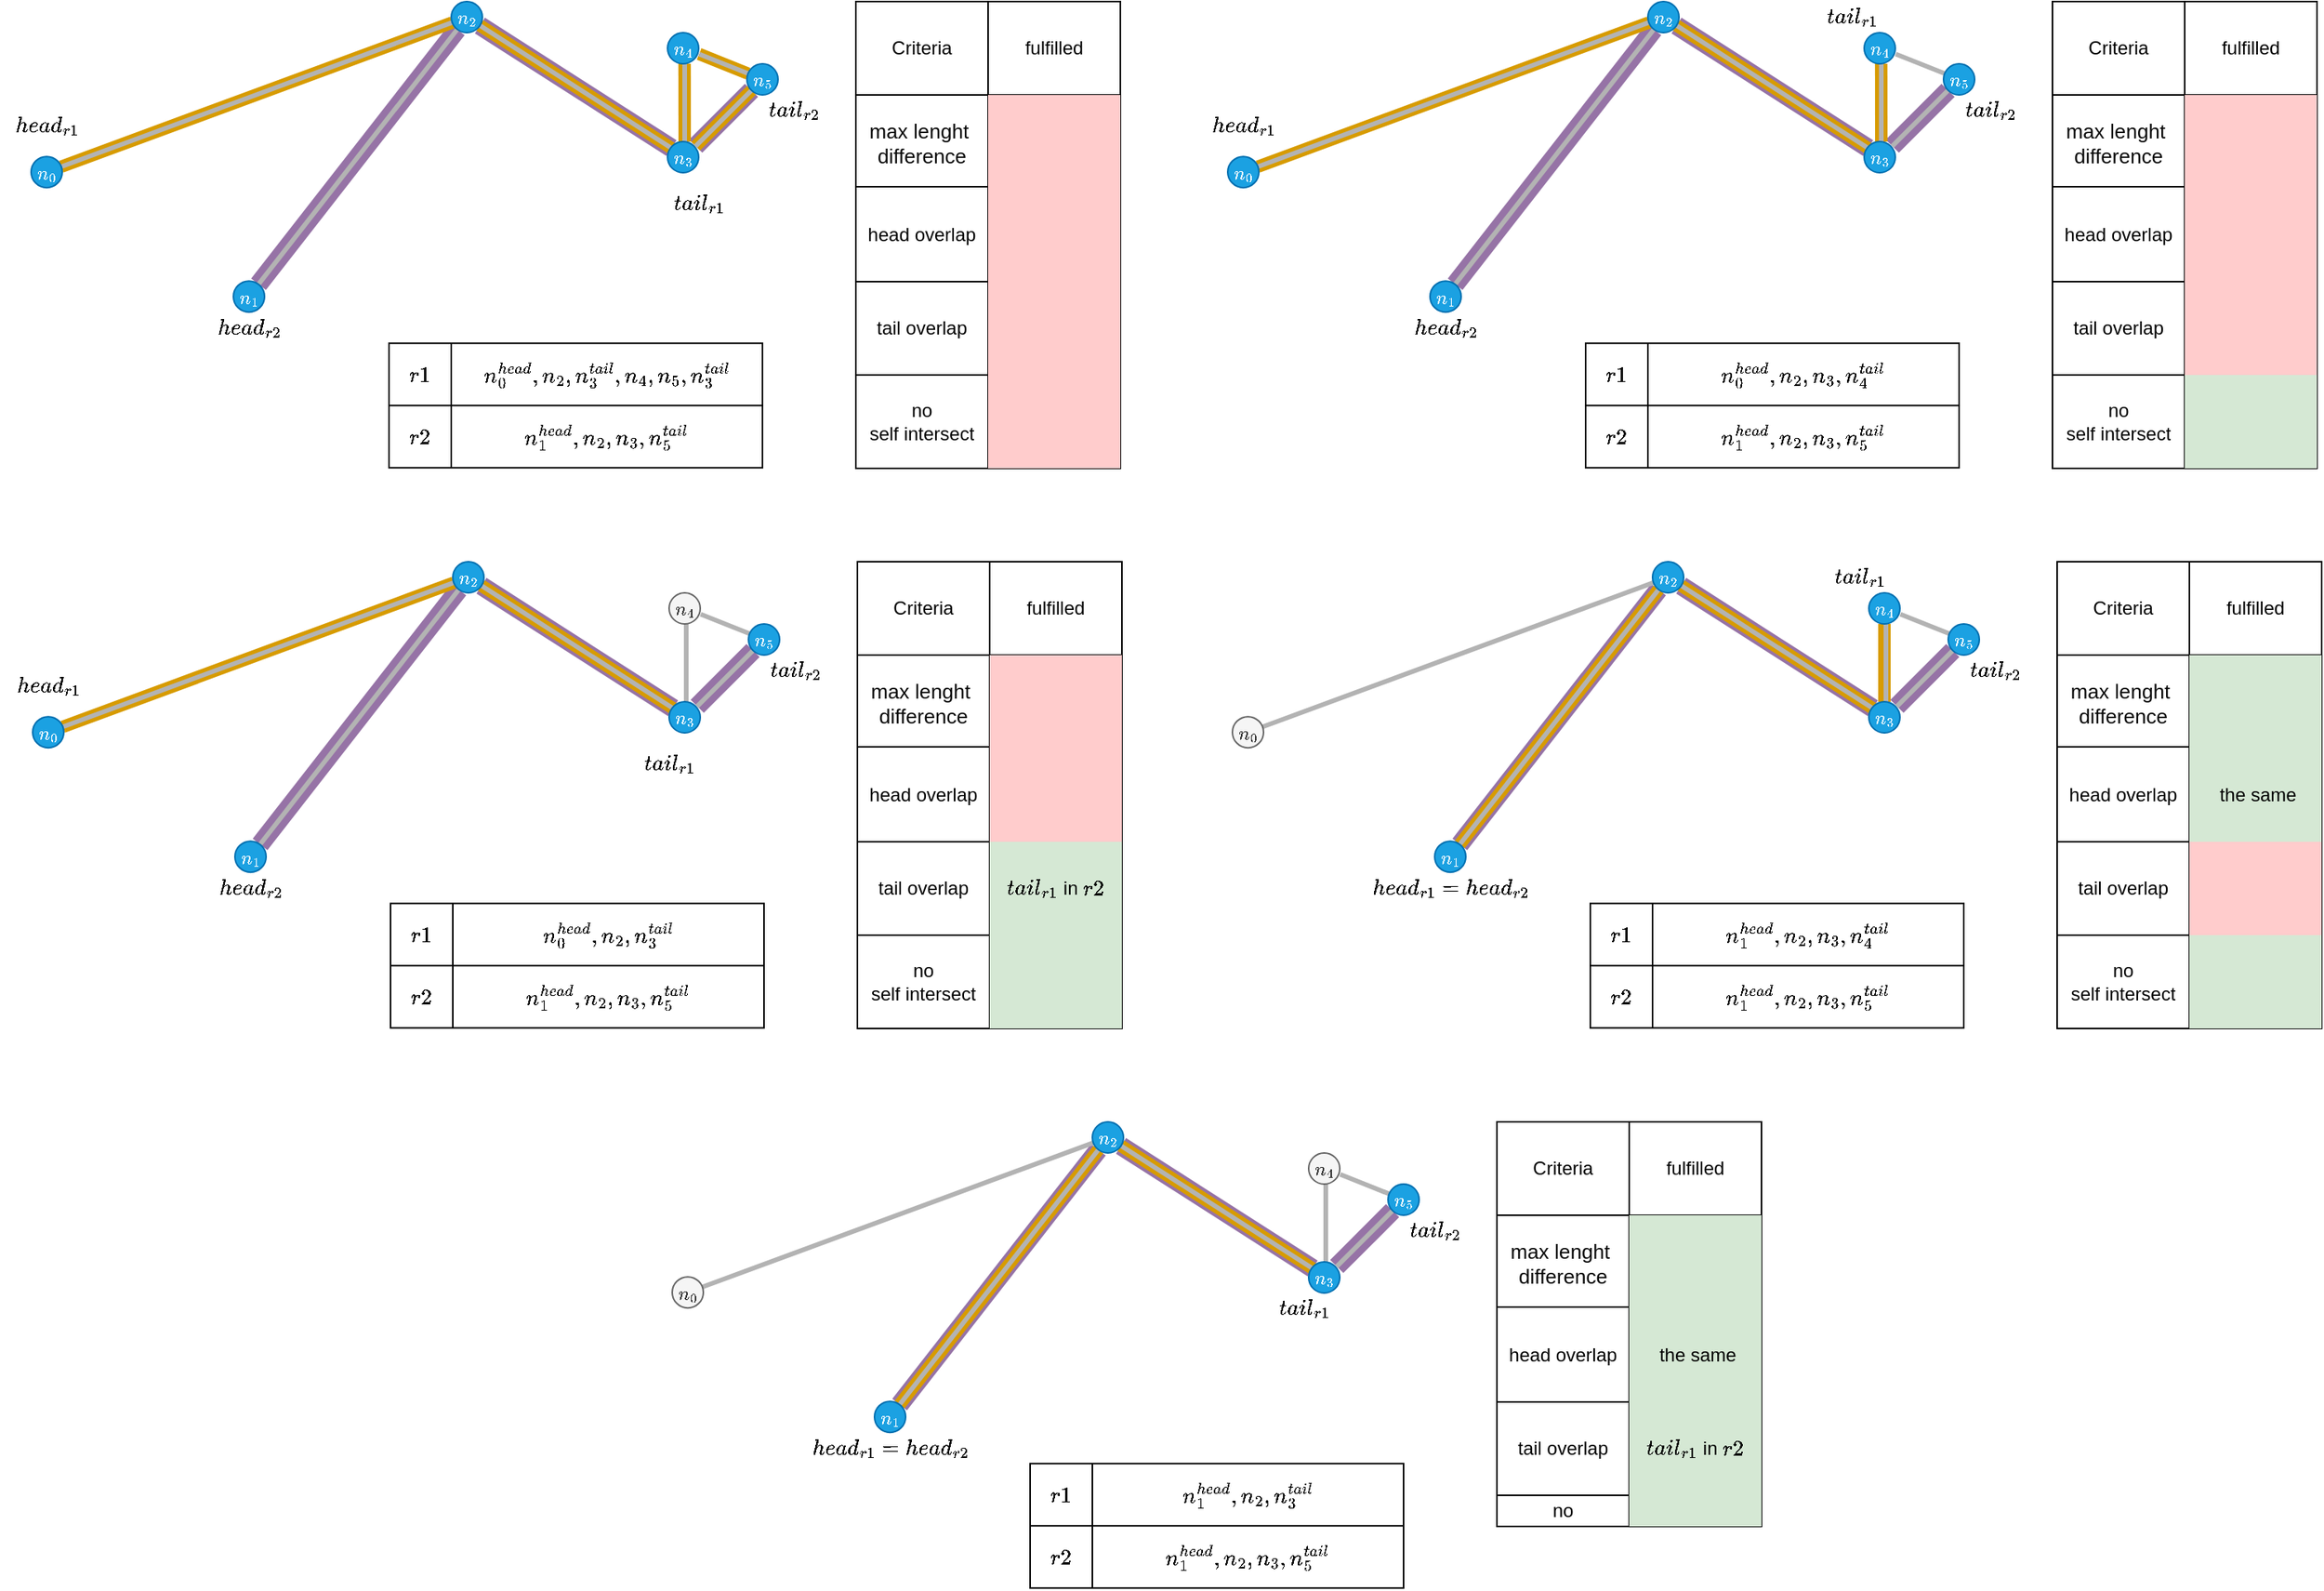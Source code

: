 <?xml version="1.0"?>
<mxfile version="13.5.1" pages="6">
  <diagram name="Cluster" id="ScPM4j8MAOs1LtLCWMcf">
    <mxGraphModel dx="2" dy="1" grid="1" gridSize="10" guides="1" tooltips="1" connect="1" arrows="1" fold="1" page="1" pageScale="1" pageWidth="827" pageHeight="1169" math="1" shadow="0">
      <root>
        <mxCell id="CjlJbEuwOGZHpcmEkUob-0"/>
        <mxCell id="CjlJbEuwOGZHpcmEkUob-1" parent="CjlJbEuwOGZHpcmEkUob-0"/>
        <mxCell id="CjlJbEuwOGZHpcmEkUob-2" value="" style="endArrow=none;html=1;strokeWidth=8;fillColor=#ffe6cc;strokeColor=#d79b00;" parent="CjlJbEuwOGZHpcmEkUob-1" source="CjlJbEuwOGZHpcmEkUob-156" target="CjlJbEuwOGZHpcmEkUob-157" edge="1">
          <mxGeometry width="50" height="50" relative="1" as="geometry">
            <mxPoint x="1138.417" y="425.4" as="sourcePoint"/>
            <mxPoint x="1261.56" y="504.217" as="targetPoint"/>
          </mxGeometry>
        </mxCell>
        <mxCell id="CjlJbEuwOGZHpcmEkUob-3" value="" style="endArrow=none;html=1;strokeWidth=8;fillColor=#ffe6cc;strokeColor=#d79b00;" parent="CjlJbEuwOGZHpcmEkUob-1" edge="1">
          <mxGeometry width="50" height="50" relative="1" as="geometry">
            <mxPoint x="528.713" y="86.291" as="sourcePoint"/>
            <mxPoint x="497.291" y="73.697" as="targetPoint"/>
          </mxGeometry>
        </mxCell>
        <mxCell id="CjlJbEuwOGZHpcmEkUob-4" value="" style="endArrow=none;html=1;strokeWidth=12;fillColor=#e1d5e7;strokeColor=#9673a6;" parent="CjlJbEuwOGZHpcmEkUob-1" edge="1">
          <mxGeometry width="50" height="50" relative="1" as="geometry">
            <mxPoint x="495.073" y="132.931" as="sourcePoint"/>
            <mxPoint x="530.927" y="97.069" as="targetPoint"/>
          </mxGeometry>
        </mxCell>
        <mxCell id="CjlJbEuwOGZHpcmEkUob-5" value="" style="endArrow=none;html=1;strokeWidth=8;fillColor=#ffe6cc;strokeColor=#d79b00;" parent="CjlJbEuwOGZHpcmEkUob-1" edge="1">
          <mxGeometry width="50" height="50" relative="1" as="geometry">
            <mxPoint x="530.927" y="97.069" as="sourcePoint"/>
            <mxPoint x="495.077" y="132.934" as="targetPoint"/>
          </mxGeometry>
        </mxCell>
        <mxCell id="CjlJbEuwOGZHpcmEkUob-6" value="" style="endArrow=none;html=1;strokeWidth=8;fillColor=#ffe6cc;strokeColor=#d79b00;" parent="CjlJbEuwOGZHpcmEkUob-1" edge="1">
          <mxGeometry width="50" height="50" relative="1" as="geometry">
            <mxPoint x="488.009" y="130.0" as="sourcePoint"/>
            <mxPoint x="487.945" y="80.0" as="targetPoint"/>
          </mxGeometry>
        </mxCell>
        <mxCell id="CjlJbEuwOGZHpcmEkUob-7" value="" style="endArrow=none;html=1;strokeWidth=12;fillColor=#e1d5e7;strokeColor=#9673a6;" parent="CjlJbEuwOGZHpcmEkUob-1" edge="1">
          <mxGeometry width="50" height="50" relative="1" as="geometry">
            <mxPoint x="214.143" y="221.689" as="sourcePoint"/>
            <mxPoint x="341.857" y="57.891" as="targetPoint"/>
          </mxGeometry>
        </mxCell>
        <mxCell id="CjlJbEuwOGZHpcmEkUob-8" value="" style="endArrow=none;html=1;strokeWidth=12;fillColor=#e1d5e7;strokeColor=#9673a6;" parent="CjlJbEuwOGZHpcmEkUob-1" edge="1">
          <mxGeometry width="50" height="50" relative="1" as="geometry">
            <mxPoint x="356.417" y="55.4" as="sourcePoint"/>
            <mxPoint x="479.56" y="134.217" as="targetPoint"/>
          </mxGeometry>
        </mxCell>
        <mxCell id="CjlJbEuwOGZHpcmEkUob-9" value="" style="endArrow=none;html=1;strokeWidth=8;fillColor=#ffe6cc;strokeColor=#d79b00;" parent="CjlJbEuwOGZHpcmEkUob-1" edge="1">
          <mxGeometry width="50" height="50" relative="1" as="geometry">
            <mxPoint x="356.417" y="55.4" as="sourcePoint"/>
            <mxPoint x="479.56" y="134.217" as="targetPoint"/>
          </mxGeometry>
        </mxCell>
        <mxCell id="CjlJbEuwOGZHpcmEkUob-10" value="" style="endArrow=none;html=1;strokeWidth=8;fillColor=#ffe6cc;strokeColor=#d79b00;" parent="CjlJbEuwOGZHpcmEkUob-1" source="CjlJbEuwOGZHpcmEkUob-14" edge="1">
          <mxGeometry width="50" height="50" relative="1" as="geometry">
            <mxPoint x="107.382" y="166.12" as="sourcePoint"/>
            <mxPoint x="338.616" y="53.455" as="targetPoint"/>
          </mxGeometry>
        </mxCell>
        <mxCell id="CjlJbEuwOGZHpcmEkUob-11" value="" style="endArrow=none;html=1;strokeWidth=3;fillColor=#76608a;strokeColor=#B3B3B3;" parent="CjlJbEuwOGZHpcmEkUob-1" edge="1">
          <mxGeometry width="50" height="50" relative="1" as="geometry">
            <mxPoint x="214.143" y="221.689" as="sourcePoint"/>
            <mxPoint x="341.857" y="57.891" as="targetPoint"/>
          </mxGeometry>
        </mxCell>
        <mxCell id="CjlJbEuwOGZHpcmEkUob-12" value="" style="endArrow=none;html=1;strokeWidth=3;fillColor=#76608a;strokeColor=#B3B3B3;" parent="CjlJbEuwOGZHpcmEkUob-1" edge="1">
          <mxGeometry width="50" height="50" relative="1" as="geometry">
            <mxPoint x="356.417" y="55.4" as="sourcePoint"/>
            <mxPoint x="479.56" y="134.217" as="targetPoint"/>
          </mxGeometry>
        </mxCell>
        <mxCell id="CjlJbEuwOGZHpcmEkUob-13" value="" style="endArrow=none;html=1;strokeWidth=3;fillColor=#76608a;strokeColor=#B3B3B3;" parent="CjlJbEuwOGZHpcmEkUob-1" source="CjlJbEuwOGZHpcmEkUob-14" edge="1">
          <mxGeometry width="50" height="50" relative="1" as="geometry">
            <mxPoint x="128" y="139.58" as="sourcePoint"/>
            <mxPoint x="338.616" y="53.455" as="targetPoint"/>
          </mxGeometry>
        </mxCell>
        <mxCell id="CjlJbEuwOGZHpcmEkUob-14" value="&lt;font style=&quot;font-size: 10px&quot;&gt;`n_0`&lt;/font&gt;" style="ellipse;whiteSpace=wrap;html=1;aspect=fixed;fillColor=#1ba1e2;strokeColor=#006EAF;rotation=0;fontColor=#ffffff;labelPosition=center;verticalLabelPosition=middle;align=center;verticalAlign=bottom;" parent="CjlJbEuwOGZHpcmEkUob-1" vertex="1">
          <mxGeometry x="68" y="139.58" width="20" height="20" as="geometry"/>
        </mxCell>
        <mxCell id="CjlJbEuwOGZHpcmEkUob-15" value="" style="endArrow=none;html=1;strokeWidth=3;fillColor=#76608a;strokeColor=#B3B3B3;" parent="CjlJbEuwOGZHpcmEkUob-1" edge="1">
          <mxGeometry width="50" height="50" relative="1" as="geometry">
            <mxPoint x="530.927" y="97.069" as="sourcePoint"/>
            <mxPoint x="495.077" y="132.934" as="targetPoint"/>
          </mxGeometry>
        </mxCell>
        <mxCell id="CjlJbEuwOGZHpcmEkUob-16" value="`head_{r1}`" style="text;html=1;strokeColor=none;fillColor=none;align=center;verticalAlign=middle;whiteSpace=wrap;rounded=0;" parent="CjlJbEuwOGZHpcmEkUob-1" vertex="1">
          <mxGeometry x="58" y="110" width="40" height="20" as="geometry"/>
        </mxCell>
        <mxCell id="CjlJbEuwOGZHpcmEkUob-17" value="`head_{r2}`" style="text;html=1;strokeColor=none;fillColor=none;align=center;verticalAlign=middle;whiteSpace=wrap;rounded=0;" parent="CjlJbEuwOGZHpcmEkUob-1" vertex="1">
          <mxGeometry x="188" y="239.58" width="40" height="20" as="geometry"/>
        </mxCell>
        <mxCell id="CjlJbEuwOGZHpcmEkUob-18" value="`tail_{r1}`" style="text;html=1;strokeColor=none;fillColor=none;align=center;verticalAlign=middle;whiteSpace=wrap;rounded=0;" parent="CjlJbEuwOGZHpcmEkUob-1" vertex="1">
          <mxGeometry x="477" y="159.58" width="40" height="20" as="geometry"/>
        </mxCell>
        <mxCell id="CjlJbEuwOGZHpcmEkUob-19" value="" style="endArrow=none;html=1;strokeWidth=3;fillColor=#76608a;strokeColor=#B3B3B3;" parent="CjlJbEuwOGZHpcmEkUob-1" edge="1">
          <mxGeometry width="50" height="50" relative="1" as="geometry">
            <mxPoint x="497.287" y="73.709" as="sourcePoint"/>
            <mxPoint x="528.713" y="86.291" as="targetPoint"/>
          </mxGeometry>
        </mxCell>
        <mxCell id="CjlJbEuwOGZHpcmEkUob-20" value="" style="endArrow=none;html=1;strokeWidth=3;fillColor=#76608a;strokeColor=#B3B3B3;" parent="CjlJbEuwOGZHpcmEkUob-1" edge="1">
          <mxGeometry width="50" height="50" relative="1" as="geometry">
            <mxPoint x="487.991" y="80.0" as="sourcePoint"/>
            <mxPoint x="488.009" y="130.0" as="targetPoint"/>
          </mxGeometry>
        </mxCell>
        <mxCell id="CjlJbEuwOGZHpcmEkUob-21" value="`tail_{r2}`" style="text;html=1;strokeColor=none;fillColor=none;align=center;verticalAlign=middle;whiteSpace=wrap;rounded=0;" parent="CjlJbEuwOGZHpcmEkUob-1" vertex="1">
          <mxGeometry x="538" y="100.0" width="40" height="20" as="geometry"/>
        </mxCell>
        <mxCell id="CjlJbEuwOGZHpcmEkUob-22" value="&lt;font style=&quot;font-size: 10px&quot;&gt;`n_1`&lt;/font&gt;" style="ellipse;whiteSpace=wrap;html=1;aspect=fixed;fillColor=#1ba1e2;strokeColor=#006EAF;rotation=0;fontColor=#ffffff;labelPosition=center;verticalLabelPosition=middle;align=center;verticalAlign=bottom;" parent="CjlJbEuwOGZHpcmEkUob-1" vertex="1">
          <mxGeometry x="198" y="219.58" width="20" height="20" as="geometry"/>
        </mxCell>
        <mxCell id="CjlJbEuwOGZHpcmEkUob-23" value="&lt;font style=&quot;font-size: 10px&quot;&gt;`n_2`&lt;/font&gt;" style="ellipse;whiteSpace=wrap;html=1;aspect=fixed;fillColor=#1ba1e2;strokeColor=#006EAF;rotation=0;fontColor=#ffffff;labelPosition=center;verticalLabelPosition=middle;align=center;verticalAlign=bottom;" parent="CjlJbEuwOGZHpcmEkUob-1" vertex="1">
          <mxGeometry x="338" y="40.0" width="20" height="20" as="geometry"/>
        </mxCell>
        <mxCell id="CjlJbEuwOGZHpcmEkUob-24" value="&lt;font style=&quot;font-size: 10px&quot;&gt;`n_4`&lt;/font&gt;" style="ellipse;whiteSpace=wrap;html=1;aspect=fixed;fillColor=#1ba1e2;strokeColor=#006EAF;rotation=0;fontColor=#ffffff;labelPosition=center;verticalLabelPosition=middle;align=center;verticalAlign=bottom;" parent="CjlJbEuwOGZHpcmEkUob-1" vertex="1">
          <mxGeometry x="477" y="60.0" width="20" height="20" as="geometry"/>
        </mxCell>
        <mxCell id="CjlJbEuwOGZHpcmEkUob-25" value="&lt;font style=&quot;font-size: 10px&quot;&gt;`n_3`&lt;/font&gt;" style="ellipse;whiteSpace=wrap;html=1;aspect=fixed;fillColor=#1ba1e2;strokeColor=#006EAF;rotation=0;fontColor=#ffffff;labelPosition=center;verticalLabelPosition=middle;align=center;verticalAlign=bottom;" parent="CjlJbEuwOGZHpcmEkUob-1" vertex="1">
          <mxGeometry x="477" y="130.0" width="20" height="20" as="geometry"/>
        </mxCell>
        <mxCell id="CjlJbEuwOGZHpcmEkUob-26" value="&lt;font style=&quot;font-size: 10px&quot;&gt;`n_5`&lt;/font&gt;" style="ellipse;whiteSpace=wrap;html=1;aspect=fixed;fillColor=#1ba1e2;strokeColor=#006EAF;rotation=0;fontColor=#ffffff;labelPosition=center;verticalLabelPosition=middle;align=center;verticalAlign=bottom;" parent="CjlJbEuwOGZHpcmEkUob-1" vertex="1">
          <mxGeometry x="528" y="80.0" width="20" height="20" as="geometry"/>
        </mxCell>
        <mxCell id="CjlJbEuwOGZHpcmEkUob-27" value="" style="endArrow=none;html=1;strokeWidth=12;fillColor=#e1d5e7;strokeColor=#9673a6;" parent="CjlJbEuwOGZHpcmEkUob-1" edge="1">
          <mxGeometry width="50" height="50" relative="1" as="geometry">
            <mxPoint x="1264.073" y="132.931" as="sourcePoint"/>
            <mxPoint x="1299.927" y="97.069" as="targetPoint"/>
          </mxGeometry>
        </mxCell>
        <mxCell id="CjlJbEuwOGZHpcmEkUob-28" value="" style="endArrow=none;html=1;strokeWidth=8;fillColor=#ffe6cc;strokeColor=#d79b00;" parent="CjlJbEuwOGZHpcmEkUob-1" edge="1">
          <mxGeometry width="50" height="50" relative="1" as="geometry">
            <mxPoint x="1257.009" y="130.0" as="sourcePoint"/>
            <mxPoint x="1256.945" y="80.0" as="targetPoint"/>
          </mxGeometry>
        </mxCell>
        <mxCell id="CjlJbEuwOGZHpcmEkUob-29" value="" style="endArrow=none;html=1;strokeWidth=12;fillColor=#e1d5e7;strokeColor=#9673a6;" parent="CjlJbEuwOGZHpcmEkUob-1" edge="1">
          <mxGeometry width="50" height="50" relative="1" as="geometry">
            <mxPoint x="983.143" y="221.689" as="sourcePoint"/>
            <mxPoint x="1110.857" y="57.891" as="targetPoint"/>
          </mxGeometry>
        </mxCell>
        <mxCell id="CjlJbEuwOGZHpcmEkUob-30" value="" style="endArrow=none;html=1;strokeWidth=12;fillColor=#e1d5e7;strokeColor=#9673a6;" parent="CjlJbEuwOGZHpcmEkUob-1" edge="1">
          <mxGeometry width="50" height="50" relative="1" as="geometry">
            <mxPoint x="1125.417" y="55.4" as="sourcePoint"/>
            <mxPoint x="1248.56" y="134.217" as="targetPoint"/>
          </mxGeometry>
        </mxCell>
        <mxCell id="CjlJbEuwOGZHpcmEkUob-31" value="" style="endArrow=none;html=1;strokeWidth=8;fillColor=#ffe6cc;strokeColor=#d79b00;" parent="CjlJbEuwOGZHpcmEkUob-1" edge="1">
          <mxGeometry width="50" height="50" relative="1" as="geometry">
            <mxPoint x="1125.417" y="55.4" as="sourcePoint"/>
            <mxPoint x="1248.56" y="134.217" as="targetPoint"/>
          </mxGeometry>
        </mxCell>
        <mxCell id="CjlJbEuwOGZHpcmEkUob-32" value="" style="endArrow=none;html=1;strokeWidth=8;fillColor=#ffe6cc;strokeColor=#d79b00;" parent="CjlJbEuwOGZHpcmEkUob-1" source="CjlJbEuwOGZHpcmEkUob-36" edge="1">
          <mxGeometry width="50" height="50" relative="1" as="geometry">
            <mxPoint x="876.382" y="166.12" as="sourcePoint"/>
            <mxPoint x="1107.616" y="53.455" as="targetPoint"/>
          </mxGeometry>
        </mxCell>
        <mxCell id="CjlJbEuwOGZHpcmEkUob-33" value="" style="endArrow=none;html=1;strokeWidth=3;fillColor=#76608a;strokeColor=#B3B3B3;" parent="CjlJbEuwOGZHpcmEkUob-1" edge="1">
          <mxGeometry width="50" height="50" relative="1" as="geometry">
            <mxPoint x="983.143" y="221.689" as="sourcePoint"/>
            <mxPoint x="1110.857" y="57.891" as="targetPoint"/>
          </mxGeometry>
        </mxCell>
        <mxCell id="CjlJbEuwOGZHpcmEkUob-34" value="" style="endArrow=none;html=1;strokeWidth=3;fillColor=#76608a;strokeColor=#B3B3B3;" parent="CjlJbEuwOGZHpcmEkUob-1" edge="1">
          <mxGeometry width="50" height="50" relative="1" as="geometry">
            <mxPoint x="1125.417" y="55.4" as="sourcePoint"/>
            <mxPoint x="1248.56" y="134.217" as="targetPoint"/>
          </mxGeometry>
        </mxCell>
        <mxCell id="CjlJbEuwOGZHpcmEkUob-35" value="" style="endArrow=none;html=1;strokeWidth=3;fillColor=#76608a;strokeColor=#B3B3B3;" parent="CjlJbEuwOGZHpcmEkUob-1" source="CjlJbEuwOGZHpcmEkUob-36" edge="1">
          <mxGeometry width="50" height="50" relative="1" as="geometry">
            <mxPoint x="897" y="139.58" as="sourcePoint"/>
            <mxPoint x="1107.616" y="53.455" as="targetPoint"/>
          </mxGeometry>
        </mxCell>
        <mxCell id="CjlJbEuwOGZHpcmEkUob-36" value="&lt;font style=&quot;font-size: 10px&quot;&gt;`n_0`&lt;/font&gt;" style="ellipse;whiteSpace=wrap;html=1;aspect=fixed;fillColor=#1ba1e2;strokeColor=#006EAF;rotation=0;fontColor=#ffffff;labelPosition=center;verticalLabelPosition=middle;align=center;verticalAlign=bottom;" parent="CjlJbEuwOGZHpcmEkUob-1" vertex="1">
          <mxGeometry x="837" y="139.58" width="20" height="20" as="geometry"/>
        </mxCell>
        <mxCell id="CjlJbEuwOGZHpcmEkUob-37" value="" style="endArrow=none;html=1;strokeWidth=3;fillColor=#76608a;strokeColor=#B3B3B3;" parent="CjlJbEuwOGZHpcmEkUob-1" edge="1">
          <mxGeometry width="50" height="50" relative="1" as="geometry">
            <mxPoint x="1299.927" y="97.069" as="sourcePoint"/>
            <mxPoint x="1264.077" y="132.934" as="targetPoint"/>
          </mxGeometry>
        </mxCell>
        <mxCell id="CjlJbEuwOGZHpcmEkUob-38" value="`head_{r1}`" style="text;html=1;strokeColor=none;fillColor=none;align=center;verticalAlign=middle;whiteSpace=wrap;rounded=0;" parent="CjlJbEuwOGZHpcmEkUob-1" vertex="1">
          <mxGeometry x="827" y="110" width="40" height="20" as="geometry"/>
        </mxCell>
        <mxCell id="CjlJbEuwOGZHpcmEkUob-39" value="`head_{r2}`" style="text;html=1;strokeColor=none;fillColor=none;align=center;verticalAlign=middle;whiteSpace=wrap;rounded=0;" parent="CjlJbEuwOGZHpcmEkUob-1" vertex="1">
          <mxGeometry x="957" y="239.58" width="40" height="20" as="geometry"/>
        </mxCell>
        <mxCell id="CjlJbEuwOGZHpcmEkUob-40" value="`tail_{r1}`" style="text;html=1;strokeColor=none;fillColor=none;align=center;verticalAlign=middle;whiteSpace=wrap;rounded=0;" parent="CjlJbEuwOGZHpcmEkUob-1" vertex="1">
          <mxGeometry x="1218" y="40.0" width="40" height="20" as="geometry"/>
        </mxCell>
        <mxCell id="CjlJbEuwOGZHpcmEkUob-41" value="" style="endArrow=none;html=1;strokeWidth=3;fillColor=#76608a;strokeColor=#B3B3B3;" parent="CjlJbEuwOGZHpcmEkUob-1" edge="1">
          <mxGeometry width="50" height="50" relative="1" as="geometry">
            <mxPoint x="1266.287" y="73.709" as="sourcePoint"/>
            <mxPoint x="1297.713" y="86.291" as="targetPoint"/>
          </mxGeometry>
        </mxCell>
        <mxCell id="CjlJbEuwOGZHpcmEkUob-42" value="" style="endArrow=none;html=1;strokeWidth=3;fillColor=#76608a;strokeColor=#B3B3B3;" parent="CjlJbEuwOGZHpcmEkUob-1" edge="1">
          <mxGeometry width="50" height="50" relative="1" as="geometry">
            <mxPoint x="1256.991" y="80.0" as="sourcePoint"/>
            <mxPoint x="1257.009" y="130.0" as="targetPoint"/>
          </mxGeometry>
        </mxCell>
        <mxCell id="CjlJbEuwOGZHpcmEkUob-43" value="`tail_{r2}`" style="text;html=1;strokeColor=none;fillColor=none;align=center;verticalAlign=middle;whiteSpace=wrap;rounded=0;" parent="CjlJbEuwOGZHpcmEkUob-1" vertex="1">
          <mxGeometry x="1307" y="100.0" width="40" height="20" as="geometry"/>
        </mxCell>
        <mxCell id="CjlJbEuwOGZHpcmEkUob-44" value="&lt;font style=&quot;font-size: 10px&quot;&gt;`n_1`&lt;/font&gt;" style="ellipse;whiteSpace=wrap;html=1;aspect=fixed;fillColor=#1ba1e2;strokeColor=#006EAF;rotation=0;fontColor=#ffffff;labelPosition=center;verticalLabelPosition=middle;align=center;verticalAlign=bottom;" parent="CjlJbEuwOGZHpcmEkUob-1" vertex="1">
          <mxGeometry x="967" y="219.58" width="20" height="20" as="geometry"/>
        </mxCell>
        <mxCell id="CjlJbEuwOGZHpcmEkUob-45" value="&lt;font style=&quot;font-size: 10px&quot;&gt;`n_2`&lt;/font&gt;" style="ellipse;whiteSpace=wrap;html=1;aspect=fixed;fillColor=#1ba1e2;strokeColor=#006EAF;rotation=0;fontColor=#ffffff;labelPosition=center;verticalLabelPosition=middle;align=center;verticalAlign=bottom;" parent="CjlJbEuwOGZHpcmEkUob-1" vertex="1">
          <mxGeometry x="1107" y="40.0" width="20" height="20" as="geometry"/>
        </mxCell>
        <mxCell id="CjlJbEuwOGZHpcmEkUob-46" value="&lt;font style=&quot;font-size: 10px&quot;&gt;`n_4`&lt;/font&gt;" style="ellipse;whiteSpace=wrap;html=1;aspect=fixed;fillColor=#1ba1e2;strokeColor=#006EAF;rotation=0;fontColor=#ffffff;labelPosition=center;verticalLabelPosition=middle;align=center;verticalAlign=bottom;" parent="CjlJbEuwOGZHpcmEkUob-1" vertex="1">
          <mxGeometry x="1246" y="60.0" width="20" height="20" as="geometry"/>
        </mxCell>
        <mxCell id="CjlJbEuwOGZHpcmEkUob-47" value="&lt;font style=&quot;font-size: 10px&quot;&gt;`n_3`&lt;/font&gt;" style="ellipse;whiteSpace=wrap;html=1;aspect=fixed;fillColor=#1ba1e2;strokeColor=#006EAF;rotation=0;fontColor=#ffffff;labelPosition=center;verticalLabelPosition=middle;align=center;verticalAlign=bottom;" parent="CjlJbEuwOGZHpcmEkUob-1" vertex="1">
          <mxGeometry x="1246" y="130" width="20" height="20" as="geometry"/>
        </mxCell>
        <mxCell id="CjlJbEuwOGZHpcmEkUob-48" value="&lt;font style=&quot;font-size: 10px&quot;&gt;`n_5`&lt;/font&gt;" style="ellipse;whiteSpace=wrap;html=1;aspect=fixed;fillColor=#1ba1e2;strokeColor=#006EAF;rotation=0;fontColor=#ffffff;labelPosition=center;verticalLabelPosition=middle;align=center;verticalAlign=bottom;" parent="CjlJbEuwOGZHpcmEkUob-1" vertex="1">
          <mxGeometry x="1297" y="80.0" width="20" height="20" as="geometry"/>
        </mxCell>
        <mxCell id="CjlJbEuwOGZHpcmEkUob-49" value="" style="shape=table;html=1;whiteSpace=wrap;startSize=0;container=1;collapsible=0;childLayout=tableLayout;shadow=0;labelBackgroundColor=none;strokeColor=#000000;strokeWidth=1;gradientColor=none;fillColor=none;" parent="CjlJbEuwOGZHpcmEkUob-1" vertex="1">
          <mxGeometry x="298" y="259.58" width="240" height="80" as="geometry"/>
        </mxCell>
        <mxCell id="CjlJbEuwOGZHpcmEkUob-50" value="" style="shape=partialRectangle;html=1;whiteSpace=wrap;collapsible=0;dropTarget=0;pointerEvents=0;fillColor=none;top=0;left=0;bottom=0;right=0;points=[[0,0.5],[1,0.5]];portConstraint=eastwest;" parent="CjlJbEuwOGZHpcmEkUob-49" vertex="1">
          <mxGeometry width="240" height="40" as="geometry"/>
        </mxCell>
        <mxCell id="CjlJbEuwOGZHpcmEkUob-51" value="`r1`" style="shape=partialRectangle;html=1;whiteSpace=wrap;connectable=0;fillColor=none;top=0;left=0;bottom=0;right=0;overflow=hidden;" parent="CjlJbEuwOGZHpcmEkUob-50" vertex="1">
          <mxGeometry width="40" height="40" as="geometry"/>
        </mxCell>
        <mxCell id="CjlJbEuwOGZHpcmEkUob-52" value="&lt;div&gt;`n_0^{head}, n_2, n_3^{tail}, n_4, n_5, n_3^{tail}`&lt;/div&gt;" style="shape=partialRectangle;html=1;whiteSpace=wrap;connectable=0;fillColor=none;top=0;left=0;bottom=0;right=0;overflow=hidden;" parent="CjlJbEuwOGZHpcmEkUob-50" vertex="1">
          <mxGeometry x="40" width="200" height="40" as="geometry"/>
        </mxCell>
        <mxCell id="CjlJbEuwOGZHpcmEkUob-53" value="" style="shape=partialRectangle;html=1;whiteSpace=wrap;collapsible=0;dropTarget=0;pointerEvents=0;fillColor=none;top=0;left=0;bottom=0;right=0;points=[[0,0.5],[1,0.5]];portConstraint=eastwest;" parent="CjlJbEuwOGZHpcmEkUob-49" vertex="1">
          <mxGeometry y="40" width="240" height="40" as="geometry"/>
        </mxCell>
        <mxCell id="CjlJbEuwOGZHpcmEkUob-54" value="`r2`" style="shape=partialRectangle;html=1;whiteSpace=wrap;connectable=0;fillColor=none;top=0;left=0;bottom=0;right=0;overflow=hidden;" parent="CjlJbEuwOGZHpcmEkUob-53" vertex="1">
          <mxGeometry width="40" height="40" as="geometry"/>
        </mxCell>
        <mxCell id="CjlJbEuwOGZHpcmEkUob-55" value="&lt;div&gt;`n_1^{head}, n_2, n_3, n_5^{tail}`&lt;br&gt;&lt;/div&gt;" style="shape=partialRectangle;html=1;whiteSpace=wrap;connectable=0;fillColor=none;top=0;left=0;bottom=0;right=0;overflow=hidden;" parent="CjlJbEuwOGZHpcmEkUob-53" vertex="1">
          <mxGeometry x="40" width="200" height="40" as="geometry"/>
        </mxCell>
        <mxCell id="CjlJbEuwOGZHpcmEkUob-56" value="" style="shape=table;html=1;whiteSpace=wrap;startSize=0;container=1;collapsible=0;childLayout=tableLayout;strokeColor=#000000;strokeWidth=1;swimlaneFillColor=none;" parent="CjlJbEuwOGZHpcmEkUob-1" vertex="1">
          <mxGeometry x="598" y="40" width="170" height="300" as="geometry"/>
        </mxCell>
        <mxCell id="CjlJbEuwOGZHpcmEkUob-57" value="" style="shape=partialRectangle;html=1;whiteSpace=wrap;collapsible=0;dropTarget=0;pointerEvents=0;fillColor=none;top=0;left=0;bottom=0;right=0;points=[[0,0.5],[1,0.5]];portConstraint=eastwest;" parent="CjlJbEuwOGZHpcmEkUob-56" vertex="1">
          <mxGeometry width="170" height="60" as="geometry"/>
        </mxCell>
        <mxCell id="CjlJbEuwOGZHpcmEkUob-58" value="Criteria" style="shape=partialRectangle;html=1;whiteSpace=wrap;connectable=0;fillColor=none;top=0;left=0;bottom=0;right=0;overflow=hidden;" parent="CjlJbEuwOGZHpcmEkUob-57" vertex="1">
          <mxGeometry width="85" height="60" as="geometry"/>
        </mxCell>
        <mxCell id="CjlJbEuwOGZHpcmEkUob-59" value="fulfilled" style="shape=partialRectangle;html=1;whiteSpace=wrap;connectable=0;fillColor=none;top=0;left=0;bottom=0;right=0;overflow=hidden;" parent="CjlJbEuwOGZHpcmEkUob-57" vertex="1">
          <mxGeometry x="85" width="85" height="60" as="geometry"/>
        </mxCell>
        <mxCell id="CjlJbEuwOGZHpcmEkUob-60" value="" style="shape=partialRectangle;html=1;whiteSpace=wrap;collapsible=0;dropTarget=0;pointerEvents=0;fillColor=none;top=0;left=0;bottom=0;right=0;points=[[0,0.5],[1,0.5]];portConstraint=eastwest;" parent="CjlJbEuwOGZHpcmEkUob-56" vertex="1">
          <mxGeometry y="60" width="170" height="59" as="geometry"/>
        </mxCell>
        <mxCell id="CjlJbEuwOGZHpcmEkUob-61" value="&lt;pre style=&quot;background-color: rgb(255 , 255 , 255) ; color: rgb(8 , 8 , 8) ; font-size: 9.8pt&quot;&gt;&lt;font face=&quot;Helvetica&quot;&gt;max lenght &lt;br&gt;difference&lt;/font&gt;&lt;/pre&gt;" style="shape=partialRectangle;html=1;whiteSpace=wrap;connectable=0;fillColor=none;top=0;left=0;bottom=0;right=0;overflow=hidden;" parent="CjlJbEuwOGZHpcmEkUob-60" vertex="1">
          <mxGeometry width="85" height="59" as="geometry"/>
        </mxCell>
        <mxCell id="CjlJbEuwOGZHpcmEkUob-62" value="" style="shape=partialRectangle;html=1;whiteSpace=wrap;connectable=0;top=0;left=0;bottom=0;right=0;overflow=hidden;labelBackgroundColor=none;shadow=0;fillColor=#FFCCCC;" parent="CjlJbEuwOGZHpcmEkUob-60" vertex="1">
          <mxGeometry x="85" width="85" height="59" as="geometry"/>
        </mxCell>
        <mxCell id="CjlJbEuwOGZHpcmEkUob-63" value="" style="shape=partialRectangle;html=1;whiteSpace=wrap;collapsible=0;dropTarget=0;pointerEvents=0;fillColor=none;top=0;left=0;bottom=0;right=0;points=[[0,0.5],[1,0.5]];portConstraint=eastwest;" parent="CjlJbEuwOGZHpcmEkUob-56" vertex="1">
          <mxGeometry y="119" width="170" height="61" as="geometry"/>
        </mxCell>
        <mxCell id="CjlJbEuwOGZHpcmEkUob-64" value="head overlap" style="shape=partialRectangle;html=1;whiteSpace=wrap;connectable=0;fillColor=none;top=0;left=0;bottom=0;right=0;overflow=hidden;" parent="CjlJbEuwOGZHpcmEkUob-63" vertex="1">
          <mxGeometry width="85" height="61" as="geometry"/>
        </mxCell>
        <mxCell id="CjlJbEuwOGZHpcmEkUob-65" value="" style="shape=partialRectangle;html=1;whiteSpace=wrap;connectable=0;top=0;left=0;bottom=0;right=0;overflow=hidden;fillColor=#FFCCCC;" parent="CjlJbEuwOGZHpcmEkUob-63" vertex="1">
          <mxGeometry x="85" width="85" height="61" as="geometry"/>
        </mxCell>
        <mxCell id="CjlJbEuwOGZHpcmEkUob-66" style="shape=partialRectangle;html=1;whiteSpace=wrap;collapsible=0;dropTarget=0;pointerEvents=0;fillColor=none;top=0;left=0;bottom=0;right=0;points=[[0,0.5],[1,0.5]];portConstraint=eastwest;" parent="CjlJbEuwOGZHpcmEkUob-56" vertex="1">
          <mxGeometry y="180" width="170" height="60" as="geometry"/>
        </mxCell>
        <mxCell id="CjlJbEuwOGZHpcmEkUob-67" value="tail overlap" style="shape=partialRectangle;html=1;whiteSpace=wrap;connectable=0;fillColor=none;top=0;left=0;bottom=0;right=0;overflow=hidden;" parent="CjlJbEuwOGZHpcmEkUob-66" vertex="1">
          <mxGeometry width="85" height="60" as="geometry"/>
        </mxCell>
        <mxCell id="CjlJbEuwOGZHpcmEkUob-68" value="" style="shape=partialRectangle;html=1;whiteSpace=wrap;connectable=0;top=0;left=0;bottom=0;right=0;overflow=hidden;fillColor=#FFCCCC;" parent="CjlJbEuwOGZHpcmEkUob-66" vertex="1">
          <mxGeometry x="85" width="85" height="60" as="geometry"/>
        </mxCell>
        <mxCell id="CjlJbEuwOGZHpcmEkUob-69" style="shape=partialRectangle;html=1;whiteSpace=wrap;collapsible=0;dropTarget=0;pointerEvents=0;fillColor=none;top=0;left=0;bottom=0;right=0;points=[[0,0.5],[1,0.5]];portConstraint=eastwest;" parent="CjlJbEuwOGZHpcmEkUob-56" vertex="1">
          <mxGeometry y="240" width="170" height="60" as="geometry"/>
        </mxCell>
        <mxCell id="CjlJbEuwOGZHpcmEkUob-70" value="no &lt;br&gt;self intersect" style="shape=partialRectangle;html=1;whiteSpace=wrap;connectable=0;fillColor=none;top=0;left=0;bottom=0;right=0;overflow=hidden;" parent="CjlJbEuwOGZHpcmEkUob-69" vertex="1">
          <mxGeometry width="85" height="60" as="geometry"/>
        </mxCell>
        <mxCell id="CjlJbEuwOGZHpcmEkUob-71" style="shape=partialRectangle;html=1;whiteSpace=wrap;connectable=0;top=0;left=0;bottom=0;right=0;overflow=hidden;fillColor=#FFCCCC;" parent="CjlJbEuwOGZHpcmEkUob-69" vertex="1">
          <mxGeometry x="85" width="85" height="60" as="geometry"/>
        </mxCell>
        <mxCell id="CjlJbEuwOGZHpcmEkUob-95" value="" style="endArrow=none;html=1;strokeWidth=12;fillColor=#e1d5e7;strokeColor=#9673a6;" parent="CjlJbEuwOGZHpcmEkUob-1" edge="1">
          <mxGeometry width="50" height="50" relative="1" as="geometry">
            <mxPoint x="496.073" y="492.931" as="sourcePoint"/>
            <mxPoint x="531.927" y="457.069" as="targetPoint"/>
          </mxGeometry>
        </mxCell>
        <mxCell id="CjlJbEuwOGZHpcmEkUob-96" value="" style="endArrow=none;html=1;strokeWidth=12;fillColor=#e1d5e7;strokeColor=#9673a6;" parent="CjlJbEuwOGZHpcmEkUob-1" edge="1">
          <mxGeometry width="50" height="50" relative="1" as="geometry">
            <mxPoint x="215.143" y="581.689" as="sourcePoint"/>
            <mxPoint x="342.857" y="417.891" as="targetPoint"/>
          </mxGeometry>
        </mxCell>
        <mxCell id="CjlJbEuwOGZHpcmEkUob-97" value="" style="endArrow=none;html=1;strokeWidth=12;fillColor=#e1d5e7;strokeColor=#9673a6;" parent="CjlJbEuwOGZHpcmEkUob-1" edge="1">
          <mxGeometry width="50" height="50" relative="1" as="geometry">
            <mxPoint x="357.417" y="415.4" as="sourcePoint"/>
            <mxPoint x="480.56" y="494.217" as="targetPoint"/>
          </mxGeometry>
        </mxCell>
        <mxCell id="CjlJbEuwOGZHpcmEkUob-98" value="" style="endArrow=none;html=1;strokeWidth=8;fillColor=#ffe6cc;strokeColor=#d79b00;" parent="CjlJbEuwOGZHpcmEkUob-1" edge="1">
          <mxGeometry width="50" height="50" relative="1" as="geometry">
            <mxPoint x="357.417" y="415.4" as="sourcePoint"/>
            <mxPoint x="480.56" y="494.217" as="targetPoint"/>
          </mxGeometry>
        </mxCell>
        <mxCell id="CjlJbEuwOGZHpcmEkUob-99" value="" style="endArrow=none;html=1;strokeWidth=8;fillColor=#ffe6cc;strokeColor=#d79b00;" parent="CjlJbEuwOGZHpcmEkUob-1" source="CjlJbEuwOGZHpcmEkUob-103" edge="1">
          <mxGeometry width="50" height="50" relative="1" as="geometry">
            <mxPoint x="108.382" y="526.12" as="sourcePoint"/>
            <mxPoint x="339.616" y="413.455" as="targetPoint"/>
          </mxGeometry>
        </mxCell>
        <mxCell id="CjlJbEuwOGZHpcmEkUob-100" value="" style="endArrow=none;html=1;strokeWidth=3;fillColor=#76608a;strokeColor=#B3B3B3;" parent="CjlJbEuwOGZHpcmEkUob-1" edge="1">
          <mxGeometry width="50" height="50" relative="1" as="geometry">
            <mxPoint x="215.143" y="581.689" as="sourcePoint"/>
            <mxPoint x="342.857" y="417.891" as="targetPoint"/>
          </mxGeometry>
        </mxCell>
        <mxCell id="CjlJbEuwOGZHpcmEkUob-101" value="" style="endArrow=none;html=1;strokeWidth=3;fillColor=#76608a;strokeColor=#B3B3B3;" parent="CjlJbEuwOGZHpcmEkUob-1" edge="1">
          <mxGeometry width="50" height="50" relative="1" as="geometry">
            <mxPoint x="357.417" y="415.4" as="sourcePoint"/>
            <mxPoint x="480.56" y="494.217" as="targetPoint"/>
          </mxGeometry>
        </mxCell>
        <mxCell id="CjlJbEuwOGZHpcmEkUob-102" value="" style="endArrow=none;html=1;strokeWidth=3;fillColor=#76608a;strokeColor=#B3B3B3;" parent="CjlJbEuwOGZHpcmEkUob-1" source="CjlJbEuwOGZHpcmEkUob-103" edge="1">
          <mxGeometry width="50" height="50" relative="1" as="geometry">
            <mxPoint x="129" y="499.58" as="sourcePoint"/>
            <mxPoint x="339.616" y="413.455" as="targetPoint"/>
          </mxGeometry>
        </mxCell>
        <mxCell id="CjlJbEuwOGZHpcmEkUob-103" value="&lt;font style=&quot;font-size: 10px&quot;&gt;`n_0`&lt;/font&gt;" style="ellipse;whiteSpace=wrap;html=1;aspect=fixed;fillColor=#1ba1e2;strokeColor=#006EAF;rotation=0;fontColor=#ffffff;labelPosition=center;verticalLabelPosition=middle;align=center;verticalAlign=bottom;" parent="CjlJbEuwOGZHpcmEkUob-1" vertex="1">
          <mxGeometry x="69" y="499.58" width="20" height="20" as="geometry"/>
        </mxCell>
        <mxCell id="CjlJbEuwOGZHpcmEkUob-104" value="" style="endArrow=none;html=1;strokeWidth=3;fillColor=#76608a;strokeColor=#B3B3B3;" parent="CjlJbEuwOGZHpcmEkUob-1" edge="1">
          <mxGeometry width="50" height="50" relative="1" as="geometry">
            <mxPoint x="531.927" y="457.069" as="sourcePoint"/>
            <mxPoint x="496.077" y="492.934" as="targetPoint"/>
          </mxGeometry>
        </mxCell>
        <mxCell id="CjlJbEuwOGZHpcmEkUob-105" value="`head_{r1}`" style="text;html=1;strokeColor=none;fillColor=none;align=center;verticalAlign=middle;whiteSpace=wrap;rounded=0;" parent="CjlJbEuwOGZHpcmEkUob-1" vertex="1">
          <mxGeometry x="59" y="470" width="40" height="20" as="geometry"/>
        </mxCell>
        <mxCell id="CjlJbEuwOGZHpcmEkUob-106" value="`head_{r2}`" style="text;html=1;strokeColor=none;fillColor=none;align=center;verticalAlign=middle;whiteSpace=wrap;rounded=0;" parent="CjlJbEuwOGZHpcmEkUob-1" vertex="1">
          <mxGeometry x="189" y="599.58" width="40" height="20" as="geometry"/>
        </mxCell>
        <mxCell id="CjlJbEuwOGZHpcmEkUob-107" value="`tail_{r1}`" style="text;html=1;strokeColor=none;fillColor=none;align=center;verticalAlign=middle;whiteSpace=wrap;rounded=0;" parent="CjlJbEuwOGZHpcmEkUob-1" vertex="1">
          <mxGeometry x="458" y="519.58" width="40" height="20" as="geometry"/>
        </mxCell>
        <mxCell id="CjlJbEuwOGZHpcmEkUob-108" value="" style="endArrow=none;html=1;strokeWidth=3;fillColor=#76608a;strokeColor=#B3B3B3;" parent="CjlJbEuwOGZHpcmEkUob-1" edge="1">
          <mxGeometry width="50" height="50" relative="1" as="geometry">
            <mxPoint x="498.287" y="433.709" as="sourcePoint"/>
            <mxPoint x="529.713" y="446.291" as="targetPoint"/>
          </mxGeometry>
        </mxCell>
        <mxCell id="CjlJbEuwOGZHpcmEkUob-109" value="" style="endArrow=none;html=1;strokeWidth=3;fillColor=#76608a;strokeColor=#B3B3B3;" parent="CjlJbEuwOGZHpcmEkUob-1" edge="1">
          <mxGeometry width="50" height="50" relative="1" as="geometry">
            <mxPoint x="488.991" y="440.0" as="sourcePoint"/>
            <mxPoint x="489.009" y="490.0" as="targetPoint"/>
          </mxGeometry>
        </mxCell>
        <mxCell id="CjlJbEuwOGZHpcmEkUob-110" value="`tail_{r2}`" style="text;html=1;strokeColor=none;fillColor=none;align=center;verticalAlign=middle;whiteSpace=wrap;rounded=0;" parent="CjlJbEuwOGZHpcmEkUob-1" vertex="1">
          <mxGeometry x="539" y="460" width="40" height="20" as="geometry"/>
        </mxCell>
        <mxCell id="CjlJbEuwOGZHpcmEkUob-111" value="&lt;font style=&quot;font-size: 10px&quot;&gt;`n_1`&lt;/font&gt;" style="ellipse;whiteSpace=wrap;html=1;aspect=fixed;fillColor=#1ba1e2;strokeColor=#006EAF;rotation=0;fontColor=#ffffff;labelPosition=center;verticalLabelPosition=middle;align=center;verticalAlign=bottom;" parent="CjlJbEuwOGZHpcmEkUob-1" vertex="1">
          <mxGeometry x="199" y="579.58" width="20" height="20" as="geometry"/>
        </mxCell>
        <mxCell id="CjlJbEuwOGZHpcmEkUob-112" value="&lt;font style=&quot;font-size: 10px&quot;&gt;`n_2`&lt;/font&gt;" style="ellipse;whiteSpace=wrap;html=1;aspect=fixed;fillColor=#1ba1e2;strokeColor=#006EAF;rotation=0;fontColor=#ffffff;labelPosition=center;verticalLabelPosition=middle;align=center;verticalAlign=bottom;" parent="CjlJbEuwOGZHpcmEkUob-1" vertex="1">
          <mxGeometry x="339" y="400" width="20" height="20" as="geometry"/>
        </mxCell>
        <mxCell id="CjlJbEuwOGZHpcmEkUob-113" value="&lt;font style=&quot;font-size: 10px&quot;&gt;`n_4`&lt;/font&gt;" style="ellipse;whiteSpace=wrap;html=1;aspect=fixed;fillColor=#f5f5f5;strokeColor=#666666;rotation=0;fontColor=#333333;labelPosition=center;verticalLabelPosition=middle;align=center;verticalAlign=bottom;" parent="CjlJbEuwOGZHpcmEkUob-1" vertex="1">
          <mxGeometry x="478" y="420" width="20" height="20" as="geometry"/>
        </mxCell>
        <mxCell id="CjlJbEuwOGZHpcmEkUob-114" value="&lt;font style=&quot;font-size: 10px&quot;&gt;`n_3`&lt;/font&gt;" style="ellipse;whiteSpace=wrap;html=1;aspect=fixed;fillColor=#1ba1e2;strokeColor=#006EAF;rotation=0;fontColor=#ffffff;labelPosition=center;verticalLabelPosition=middle;align=center;verticalAlign=bottom;" parent="CjlJbEuwOGZHpcmEkUob-1" vertex="1">
          <mxGeometry x="478" y="490" width="20" height="20" as="geometry"/>
        </mxCell>
        <mxCell id="CjlJbEuwOGZHpcmEkUob-115" value="&lt;font style=&quot;font-size: 10px&quot;&gt;`n_5`&lt;/font&gt;" style="ellipse;whiteSpace=wrap;html=1;aspect=fixed;fillColor=#1ba1e2;strokeColor=#006EAF;rotation=0;fontColor=#ffffff;labelPosition=center;verticalLabelPosition=middle;align=center;verticalAlign=bottom;" parent="CjlJbEuwOGZHpcmEkUob-1" vertex="1">
          <mxGeometry x="529" y="440" width="20" height="20" as="geometry"/>
        </mxCell>
        <mxCell id="CjlJbEuwOGZHpcmEkUob-139" value="" style="endArrow=none;html=1;strokeWidth=12;fillColor=#e1d5e7;strokeColor=#9673a6;" parent="CjlJbEuwOGZHpcmEkUob-1" edge="1">
          <mxGeometry width="50" height="50" relative="1" as="geometry">
            <mxPoint x="1267.073" y="492.931" as="sourcePoint"/>
            <mxPoint x="1302.927" y="457.069" as="targetPoint"/>
          </mxGeometry>
        </mxCell>
        <mxCell id="CjlJbEuwOGZHpcmEkUob-140" value="" style="endArrow=none;html=1;strokeWidth=12;fillColor=#e1d5e7;strokeColor=#9673a6;" parent="CjlJbEuwOGZHpcmEkUob-1" edge="1">
          <mxGeometry width="50" height="50" relative="1" as="geometry">
            <mxPoint x="986.143" y="581.689" as="sourcePoint"/>
            <mxPoint x="1113.857" y="417.891" as="targetPoint"/>
          </mxGeometry>
        </mxCell>
        <mxCell id="CjlJbEuwOGZHpcmEkUob-141" value="" style="endArrow=none;html=1;strokeWidth=12;fillColor=#e1d5e7;strokeColor=#9673a6;" parent="CjlJbEuwOGZHpcmEkUob-1" edge="1">
          <mxGeometry width="50" height="50" relative="1" as="geometry">
            <mxPoint x="1128.417" y="415.4" as="sourcePoint"/>
            <mxPoint x="1251.56" y="494.217" as="targetPoint"/>
          </mxGeometry>
        </mxCell>
        <mxCell id="CjlJbEuwOGZHpcmEkUob-142" value="" style="endArrow=none;html=1;strokeWidth=8;fillColor=#ffe6cc;strokeColor=#d79b00;" parent="CjlJbEuwOGZHpcmEkUob-1" edge="1">
          <mxGeometry width="50" height="50" relative="1" as="geometry">
            <mxPoint x="1128.417" y="415.4" as="sourcePoint"/>
            <mxPoint x="1251.56" y="494.217" as="targetPoint"/>
          </mxGeometry>
        </mxCell>
        <mxCell id="CjlJbEuwOGZHpcmEkUob-143" value="" style="endArrow=none;html=1;strokeWidth=8;fillColor=#ffe6cc;strokeColor=#d79b00;" parent="CjlJbEuwOGZHpcmEkUob-1" source="CjlJbEuwOGZHpcmEkUob-154" target="CjlJbEuwOGZHpcmEkUob-155" edge="1">
          <mxGeometry width="50" height="50" relative="1" as="geometry">
            <mxPoint x="879.382" y="526.12" as="sourcePoint"/>
            <mxPoint x="1110.616" y="413.455" as="targetPoint"/>
          </mxGeometry>
        </mxCell>
        <mxCell id="CjlJbEuwOGZHpcmEkUob-144" value="" style="endArrow=none;html=1;strokeWidth=3;fillColor=#76608a;strokeColor=#B3B3B3;" parent="CjlJbEuwOGZHpcmEkUob-1" edge="1">
          <mxGeometry width="50" height="50" relative="1" as="geometry">
            <mxPoint x="986.143" y="581.689" as="sourcePoint"/>
            <mxPoint x="1113.857" y="417.891" as="targetPoint"/>
          </mxGeometry>
        </mxCell>
        <mxCell id="CjlJbEuwOGZHpcmEkUob-145" value="" style="endArrow=none;html=1;strokeWidth=3;fillColor=#76608a;strokeColor=#B3B3B3;" parent="CjlJbEuwOGZHpcmEkUob-1" edge="1">
          <mxGeometry width="50" height="50" relative="1" as="geometry">
            <mxPoint x="1128.417" y="415.4" as="sourcePoint"/>
            <mxPoint x="1251.56" y="494.217" as="targetPoint"/>
          </mxGeometry>
        </mxCell>
        <mxCell id="CjlJbEuwOGZHpcmEkUob-146" value="" style="endArrow=none;html=1;strokeWidth=3;fillColor=#76608a;strokeColor=#B3B3B3;" parent="CjlJbEuwOGZHpcmEkUob-1" source="CjlJbEuwOGZHpcmEkUob-147" edge="1">
          <mxGeometry width="50" height="50" relative="1" as="geometry">
            <mxPoint x="900" y="499.58" as="sourcePoint"/>
            <mxPoint x="1110.616" y="413.455" as="targetPoint"/>
          </mxGeometry>
        </mxCell>
        <mxCell id="CjlJbEuwOGZHpcmEkUob-147" value="&lt;font style=&quot;font-size: 10px&quot;&gt;`n_0`&lt;/font&gt;" style="ellipse;whiteSpace=wrap;html=1;aspect=fixed;fillColor=#f5f5f5;strokeColor=#666666;rotation=0;fontColor=#333333;labelPosition=center;verticalLabelPosition=middle;align=center;verticalAlign=bottom;" parent="CjlJbEuwOGZHpcmEkUob-1" vertex="1">
          <mxGeometry x="840" y="499.58" width="20" height="20" as="geometry"/>
        </mxCell>
        <mxCell id="CjlJbEuwOGZHpcmEkUob-148" value="" style="endArrow=none;html=1;strokeWidth=3;fillColor=#76608a;strokeColor=#B3B3B3;" parent="CjlJbEuwOGZHpcmEkUob-1" edge="1">
          <mxGeometry width="50" height="50" relative="1" as="geometry">
            <mxPoint x="1302.927" y="457.069" as="sourcePoint"/>
            <mxPoint x="1267.077" y="492.934" as="targetPoint"/>
          </mxGeometry>
        </mxCell>
        <mxCell id="CjlJbEuwOGZHpcmEkUob-149" value="`head_{r1}=head_{r2}`" style="text;html=1;strokeColor=none;fillColor=none;align=center;verticalAlign=middle;whiteSpace=wrap;rounded=0;" parent="CjlJbEuwOGZHpcmEkUob-1" vertex="1">
          <mxGeometry x="960" y="599.58" width="40" height="20" as="geometry"/>
        </mxCell>
        <mxCell id="CjlJbEuwOGZHpcmEkUob-150" value="`tail_{r1}`" style="text;html=1;strokeColor=none;fillColor=none;align=center;verticalAlign=middle;whiteSpace=wrap;rounded=0;" parent="CjlJbEuwOGZHpcmEkUob-1" vertex="1">
          <mxGeometry x="1223" y="400" width="40" height="20" as="geometry"/>
        </mxCell>
        <mxCell id="CjlJbEuwOGZHpcmEkUob-151" value="" style="endArrow=none;html=1;strokeWidth=3;fillColor=#76608a;strokeColor=#B3B3B3;" parent="CjlJbEuwOGZHpcmEkUob-1" edge="1">
          <mxGeometry width="50" height="50" relative="1" as="geometry">
            <mxPoint x="1269.287" y="433.709" as="sourcePoint"/>
            <mxPoint x="1300.713" y="446.291" as="targetPoint"/>
          </mxGeometry>
        </mxCell>
        <mxCell id="CjlJbEuwOGZHpcmEkUob-152" value="" style="endArrow=none;html=1;strokeWidth=3;fillColor=#76608a;strokeColor=#B3B3B3;" parent="CjlJbEuwOGZHpcmEkUob-1" edge="1">
          <mxGeometry width="50" height="50" relative="1" as="geometry">
            <mxPoint x="1259.991" y="440.0" as="sourcePoint"/>
            <mxPoint x="1260.009" y="490.0" as="targetPoint"/>
          </mxGeometry>
        </mxCell>
        <mxCell id="CjlJbEuwOGZHpcmEkUob-153" value="`tail_{r2}`" style="text;html=1;strokeColor=none;fillColor=none;align=center;verticalAlign=middle;whiteSpace=wrap;rounded=0;" parent="CjlJbEuwOGZHpcmEkUob-1" vertex="1">
          <mxGeometry x="1310" y="460" width="40" height="20" as="geometry"/>
        </mxCell>
        <mxCell id="CjlJbEuwOGZHpcmEkUob-154" value="&lt;font style=&quot;font-size: 10px&quot;&gt;`n_1`&lt;/font&gt;" style="ellipse;whiteSpace=wrap;html=1;aspect=fixed;fillColor=#1ba1e2;strokeColor=#006EAF;rotation=0;fontColor=#ffffff;labelPosition=center;verticalLabelPosition=middle;align=center;verticalAlign=bottom;" parent="CjlJbEuwOGZHpcmEkUob-1" vertex="1">
          <mxGeometry x="970" y="579.58" width="20" height="20" as="geometry"/>
        </mxCell>
        <mxCell id="CjlJbEuwOGZHpcmEkUob-155" value="&lt;font style=&quot;font-size: 10px&quot;&gt;`n_2`&lt;/font&gt;" style="ellipse;whiteSpace=wrap;html=1;aspect=fixed;fillColor=#1ba1e2;strokeColor=#006EAF;rotation=0;fontColor=#ffffff;labelPosition=center;verticalLabelPosition=middle;align=center;verticalAlign=bottom;" parent="CjlJbEuwOGZHpcmEkUob-1" vertex="1">
          <mxGeometry x="1110" y="400" width="20" height="20" as="geometry"/>
        </mxCell>
        <mxCell id="CjlJbEuwOGZHpcmEkUob-156" value="&lt;font style=&quot;font-size: 10px&quot;&gt;`n_4`&lt;/font&gt;" style="ellipse;whiteSpace=wrap;html=1;aspect=fixed;fillColor=#1ba1e2;strokeColor=#006EAF;rotation=0;fontColor=#ffffff;labelPosition=center;verticalLabelPosition=middle;align=center;verticalAlign=bottom;" parent="CjlJbEuwOGZHpcmEkUob-1" vertex="1">
          <mxGeometry x="1249" y="420" width="20" height="20" as="geometry"/>
        </mxCell>
        <mxCell id="CjlJbEuwOGZHpcmEkUob-157" value="&lt;font style=&quot;font-size: 10px&quot;&gt;`n_3`&lt;/font&gt;" style="ellipse;whiteSpace=wrap;html=1;aspect=fixed;fillColor=#1ba1e2;strokeColor=#006EAF;rotation=0;fontColor=#ffffff;labelPosition=center;verticalLabelPosition=middle;align=center;verticalAlign=bottom;" parent="CjlJbEuwOGZHpcmEkUob-1" vertex="1">
          <mxGeometry x="1249" y="490" width="20" height="20" as="geometry"/>
        </mxCell>
        <mxCell id="CjlJbEuwOGZHpcmEkUob-158" value="&lt;font style=&quot;font-size: 10px&quot;&gt;`n_5`&lt;/font&gt;" style="ellipse;whiteSpace=wrap;html=1;aspect=fixed;fillColor=#1ba1e2;strokeColor=#006EAF;rotation=0;fontColor=#ffffff;labelPosition=center;verticalLabelPosition=middle;align=center;verticalAlign=bottom;" parent="CjlJbEuwOGZHpcmEkUob-1" vertex="1">
          <mxGeometry x="1300" y="440" width="20" height="20" as="geometry"/>
        </mxCell>
        <mxCell id="CjlJbEuwOGZHpcmEkUob-182" value="" style="endArrow=none;html=1;strokeWidth=12;fillColor=#e1d5e7;strokeColor=#9673a6;" parent="CjlJbEuwOGZHpcmEkUob-1" edge="1">
          <mxGeometry width="50" height="50" relative="1" as="geometry">
            <mxPoint x="907.073" y="852.931" as="sourcePoint"/>
            <mxPoint x="942.927" y="817.069" as="targetPoint"/>
          </mxGeometry>
        </mxCell>
        <mxCell id="CjlJbEuwOGZHpcmEkUob-183" value="" style="endArrow=none;html=1;strokeWidth=12;fillColor=#e1d5e7;strokeColor=#9673a6;" parent="CjlJbEuwOGZHpcmEkUob-1" edge="1">
          <mxGeometry width="50" height="50" relative="1" as="geometry">
            <mxPoint x="626.143" y="941.689" as="sourcePoint"/>
            <mxPoint x="753.857" y="777.891" as="targetPoint"/>
          </mxGeometry>
        </mxCell>
        <mxCell id="CjlJbEuwOGZHpcmEkUob-184" value="" style="endArrow=none;html=1;strokeWidth=12;fillColor=#e1d5e7;strokeColor=#9673a6;" parent="CjlJbEuwOGZHpcmEkUob-1" edge="1">
          <mxGeometry width="50" height="50" relative="1" as="geometry">
            <mxPoint x="768.417" y="775.4" as="sourcePoint"/>
            <mxPoint x="891.56" y="854.217" as="targetPoint"/>
          </mxGeometry>
        </mxCell>
        <mxCell id="CjlJbEuwOGZHpcmEkUob-185" value="" style="endArrow=none;html=1;strokeWidth=8;fillColor=#ffe6cc;strokeColor=#d79b00;" parent="CjlJbEuwOGZHpcmEkUob-1" edge="1">
          <mxGeometry width="50" height="50" relative="1" as="geometry">
            <mxPoint x="768.417" y="775.4" as="sourcePoint"/>
            <mxPoint x="891.56" y="854.217" as="targetPoint"/>
          </mxGeometry>
        </mxCell>
        <mxCell id="CjlJbEuwOGZHpcmEkUob-186" value="" style="endArrow=none;html=1;strokeWidth=8;fillColor=#ffe6cc;strokeColor=#d79b00;" parent="CjlJbEuwOGZHpcmEkUob-1" source="CjlJbEuwOGZHpcmEkUob-197" target="CjlJbEuwOGZHpcmEkUob-198" edge="1">
          <mxGeometry width="50" height="50" relative="1" as="geometry">
            <mxPoint x="519.382" y="886.12" as="sourcePoint"/>
            <mxPoint x="750.616" y="773.455" as="targetPoint"/>
          </mxGeometry>
        </mxCell>
        <mxCell id="CjlJbEuwOGZHpcmEkUob-187" value="" style="endArrow=none;html=1;strokeWidth=3;fillColor=#76608a;strokeColor=#B3B3B3;" parent="CjlJbEuwOGZHpcmEkUob-1" edge="1">
          <mxGeometry width="50" height="50" relative="1" as="geometry">
            <mxPoint x="626.143" y="941.689" as="sourcePoint"/>
            <mxPoint x="753.857" y="777.891" as="targetPoint"/>
          </mxGeometry>
        </mxCell>
        <mxCell id="CjlJbEuwOGZHpcmEkUob-188" value="" style="endArrow=none;html=1;strokeWidth=3;fillColor=#76608a;strokeColor=#B3B3B3;" parent="CjlJbEuwOGZHpcmEkUob-1" edge="1">
          <mxGeometry width="50" height="50" relative="1" as="geometry">
            <mxPoint x="768.417" y="775.4" as="sourcePoint"/>
            <mxPoint x="891.56" y="854.217" as="targetPoint"/>
          </mxGeometry>
        </mxCell>
        <mxCell id="CjlJbEuwOGZHpcmEkUob-189" value="" style="endArrow=none;html=1;strokeWidth=3;fillColor=#76608a;strokeColor=#B3B3B3;" parent="CjlJbEuwOGZHpcmEkUob-1" source="CjlJbEuwOGZHpcmEkUob-190" edge="1">
          <mxGeometry width="50" height="50" relative="1" as="geometry">
            <mxPoint x="540" y="859.58" as="sourcePoint"/>
            <mxPoint x="750.616" y="773.455" as="targetPoint"/>
          </mxGeometry>
        </mxCell>
        <mxCell id="CjlJbEuwOGZHpcmEkUob-190" value="&lt;font style=&quot;font-size: 10px&quot;&gt;`n_0`&lt;/font&gt;" style="ellipse;whiteSpace=wrap;html=1;aspect=fixed;fillColor=#f5f5f5;strokeColor=#666666;rotation=0;fontColor=#333333;labelPosition=center;verticalLabelPosition=middle;align=center;verticalAlign=bottom;" parent="CjlJbEuwOGZHpcmEkUob-1" vertex="1">
          <mxGeometry x="480" y="859.58" width="20" height="20" as="geometry"/>
        </mxCell>
        <mxCell id="CjlJbEuwOGZHpcmEkUob-191" value="" style="endArrow=none;html=1;strokeWidth=3;fillColor=#76608a;strokeColor=#B3B3B3;" parent="CjlJbEuwOGZHpcmEkUob-1" edge="1">
          <mxGeometry width="50" height="50" relative="1" as="geometry">
            <mxPoint x="942.927" y="817.069" as="sourcePoint"/>
            <mxPoint x="907.077" y="852.934" as="targetPoint"/>
          </mxGeometry>
        </mxCell>
        <mxCell id="CjlJbEuwOGZHpcmEkUob-192" value="`head_{r1}=head_{r2}`" style="text;html=1;strokeColor=none;fillColor=none;align=center;verticalAlign=middle;whiteSpace=wrap;rounded=0;" parent="CjlJbEuwOGZHpcmEkUob-1" vertex="1">
          <mxGeometry x="600" y="959.58" width="40" height="20" as="geometry"/>
        </mxCell>
        <mxCell id="CjlJbEuwOGZHpcmEkUob-193" value="`tail_{r1}`" style="text;html=1;strokeColor=none;fillColor=none;align=center;verticalAlign=middle;whiteSpace=wrap;rounded=0;" parent="CjlJbEuwOGZHpcmEkUob-1" vertex="1">
          <mxGeometry x="866" y="870" width="40" height="20" as="geometry"/>
        </mxCell>
        <mxCell id="CjlJbEuwOGZHpcmEkUob-194" value="" style="endArrow=none;html=1;strokeWidth=3;fillColor=#76608a;strokeColor=#B3B3B3;" parent="CjlJbEuwOGZHpcmEkUob-1" edge="1">
          <mxGeometry width="50" height="50" relative="1" as="geometry">
            <mxPoint x="909.287" y="793.709" as="sourcePoint"/>
            <mxPoint x="940.713" y="806.291" as="targetPoint"/>
          </mxGeometry>
        </mxCell>
        <mxCell id="CjlJbEuwOGZHpcmEkUob-195" value="" style="endArrow=none;html=1;strokeWidth=3;fillColor=#76608a;strokeColor=#B3B3B3;" parent="CjlJbEuwOGZHpcmEkUob-1" edge="1">
          <mxGeometry width="50" height="50" relative="1" as="geometry">
            <mxPoint x="899.991" y="800.0" as="sourcePoint"/>
            <mxPoint x="900.009" y="850.0" as="targetPoint"/>
          </mxGeometry>
        </mxCell>
        <mxCell id="CjlJbEuwOGZHpcmEkUob-196" value="`tail_{r2}`" style="text;html=1;strokeColor=none;fillColor=none;align=center;verticalAlign=middle;whiteSpace=wrap;rounded=0;" parent="CjlJbEuwOGZHpcmEkUob-1" vertex="1">
          <mxGeometry x="950" y="820" width="40" height="20" as="geometry"/>
        </mxCell>
        <mxCell id="CjlJbEuwOGZHpcmEkUob-197" value="&lt;font style=&quot;font-size: 10px&quot;&gt;`n_1`&lt;/font&gt;" style="ellipse;whiteSpace=wrap;html=1;aspect=fixed;fillColor=#1ba1e2;strokeColor=#006EAF;rotation=0;fontColor=#ffffff;labelPosition=center;verticalLabelPosition=middle;align=center;verticalAlign=bottom;" parent="CjlJbEuwOGZHpcmEkUob-1" vertex="1">
          <mxGeometry x="610" y="939.58" width="20" height="20" as="geometry"/>
        </mxCell>
        <mxCell id="CjlJbEuwOGZHpcmEkUob-198" value="&lt;font style=&quot;font-size: 10px&quot;&gt;`n_2`&lt;/font&gt;" style="ellipse;whiteSpace=wrap;html=1;aspect=fixed;fillColor=#1ba1e2;strokeColor=#006EAF;rotation=0;fontColor=#ffffff;labelPosition=center;verticalLabelPosition=middle;align=center;verticalAlign=bottom;" parent="CjlJbEuwOGZHpcmEkUob-1" vertex="1">
          <mxGeometry x="750" y="760" width="20" height="20" as="geometry"/>
        </mxCell>
        <mxCell id="CjlJbEuwOGZHpcmEkUob-199" value="&lt;font style=&quot;font-size: 10px&quot;&gt;`n_4`&lt;/font&gt;" style="ellipse;whiteSpace=wrap;html=1;aspect=fixed;fillColor=#f5f5f5;strokeColor=#666666;rotation=0;fontColor=#333333;labelPosition=center;verticalLabelPosition=middle;align=center;verticalAlign=bottom;" parent="CjlJbEuwOGZHpcmEkUob-1" vertex="1">
          <mxGeometry x="889" y="780" width="20" height="20" as="geometry"/>
        </mxCell>
        <mxCell id="CjlJbEuwOGZHpcmEkUob-200" value="&lt;font style=&quot;font-size: 10px&quot;&gt;`n_3`&lt;/font&gt;" style="ellipse;whiteSpace=wrap;html=1;aspect=fixed;fillColor=#1ba1e2;strokeColor=#006EAF;rotation=0;fontColor=#ffffff;labelPosition=center;verticalLabelPosition=middle;align=center;verticalAlign=bottom;" parent="CjlJbEuwOGZHpcmEkUob-1" vertex="1">
          <mxGeometry x="889" y="850" width="20" height="20" as="geometry"/>
        </mxCell>
        <mxCell id="CjlJbEuwOGZHpcmEkUob-201" value="&lt;font style=&quot;font-size: 10px&quot;&gt;`n_5`&lt;/font&gt;" style="ellipse;whiteSpace=wrap;html=1;aspect=fixed;fillColor=#1ba1e2;strokeColor=#006EAF;rotation=0;fontColor=#ffffff;labelPosition=center;verticalLabelPosition=middle;align=center;verticalAlign=bottom;" parent="CjlJbEuwOGZHpcmEkUob-1" vertex="1">
          <mxGeometry x="940" y="800" width="20" height="20" as="geometry"/>
        </mxCell>
        <mxCell id="CjlJbEuwOGZHpcmEkUob-72" value="" style="shape=table;html=1;whiteSpace=wrap;startSize=0;container=1;collapsible=0;childLayout=tableLayout;shadow=0;labelBackgroundColor=none;strokeColor=#000000;strokeWidth=1;gradientColor=none;fillColor=none;" parent="CjlJbEuwOGZHpcmEkUob-1" vertex="1">
          <mxGeometry x="1067" y="259.58" width="240" height="80" as="geometry"/>
        </mxCell>
        <mxCell id="CjlJbEuwOGZHpcmEkUob-73" value="" style="shape=partialRectangle;html=1;whiteSpace=wrap;collapsible=0;dropTarget=0;pointerEvents=0;fillColor=none;top=0;left=0;bottom=0;right=0;points=[[0,0.5],[1,0.5]];portConstraint=eastwest;" parent="CjlJbEuwOGZHpcmEkUob-72" vertex="1">
          <mxGeometry width="240" height="40" as="geometry"/>
        </mxCell>
        <mxCell id="CjlJbEuwOGZHpcmEkUob-74" value="`r1`" style="shape=partialRectangle;html=1;whiteSpace=wrap;connectable=0;fillColor=none;top=0;left=0;bottom=0;right=0;overflow=hidden;" parent="CjlJbEuwOGZHpcmEkUob-73" vertex="1">
          <mxGeometry width="40" height="40" as="geometry"/>
        </mxCell>
        <mxCell id="CjlJbEuwOGZHpcmEkUob-75" value="&lt;div&gt;`n_0^{head}, n_2, n_3, n_4^{tail}`&lt;/div&gt;" style="shape=partialRectangle;html=1;whiteSpace=wrap;connectable=0;fillColor=none;top=0;left=0;bottom=0;right=0;overflow=hidden;" parent="CjlJbEuwOGZHpcmEkUob-73" vertex="1">
          <mxGeometry x="40" width="200" height="40" as="geometry"/>
        </mxCell>
        <mxCell id="CjlJbEuwOGZHpcmEkUob-76" value="" style="shape=partialRectangle;html=1;whiteSpace=wrap;collapsible=0;dropTarget=0;pointerEvents=0;fillColor=none;top=0;left=0;bottom=0;right=0;points=[[0,0.5],[1,0.5]];portConstraint=eastwest;" parent="CjlJbEuwOGZHpcmEkUob-72" vertex="1">
          <mxGeometry y="40" width="240" height="40" as="geometry"/>
        </mxCell>
        <mxCell id="CjlJbEuwOGZHpcmEkUob-77" value="`r2`" style="shape=partialRectangle;html=1;whiteSpace=wrap;connectable=0;fillColor=none;top=0;left=0;bottom=0;right=0;overflow=hidden;" parent="CjlJbEuwOGZHpcmEkUob-76" vertex="1">
          <mxGeometry width="40" height="40" as="geometry"/>
        </mxCell>
        <mxCell id="CjlJbEuwOGZHpcmEkUob-78" value="&lt;div&gt;`n_1^{head}, n_2, n_3, n_5^{tail}`&lt;br&gt;&lt;/div&gt;" style="shape=partialRectangle;html=1;whiteSpace=wrap;connectable=0;fillColor=none;top=0;left=0;bottom=0;right=0;overflow=hidden;" parent="CjlJbEuwOGZHpcmEkUob-76" vertex="1">
          <mxGeometry x="40" width="200" height="40" as="geometry"/>
        </mxCell>
        <mxCell id="CjlJbEuwOGZHpcmEkUob-79" value="" style="shape=table;html=1;whiteSpace=wrap;startSize=0;container=1;collapsible=0;childLayout=tableLayout;strokeColor=#000000;strokeWidth=1;swimlaneFillColor=none;" parent="CjlJbEuwOGZHpcmEkUob-1" vertex="1">
          <mxGeometry x="1367" y="40" width="170" height="300" as="geometry"/>
        </mxCell>
        <mxCell id="CjlJbEuwOGZHpcmEkUob-80" value="" style="shape=partialRectangle;html=1;whiteSpace=wrap;collapsible=0;dropTarget=0;pointerEvents=0;fillColor=none;top=0;left=0;bottom=0;right=0;points=[[0,0.5],[1,0.5]];portConstraint=eastwest;" parent="CjlJbEuwOGZHpcmEkUob-79" vertex="1">
          <mxGeometry width="170" height="60" as="geometry"/>
        </mxCell>
        <mxCell id="CjlJbEuwOGZHpcmEkUob-81" value="Criteria" style="shape=partialRectangle;html=1;whiteSpace=wrap;connectable=0;fillColor=none;top=0;left=0;bottom=0;right=0;overflow=hidden;" parent="CjlJbEuwOGZHpcmEkUob-80" vertex="1">
          <mxGeometry width="85" height="60" as="geometry"/>
        </mxCell>
        <mxCell id="CjlJbEuwOGZHpcmEkUob-82" value="fulfilled" style="shape=partialRectangle;html=1;whiteSpace=wrap;connectable=0;fillColor=none;top=0;left=0;bottom=0;right=0;overflow=hidden;" parent="CjlJbEuwOGZHpcmEkUob-80" vertex="1">
          <mxGeometry x="85" width="85" height="60" as="geometry"/>
        </mxCell>
        <mxCell id="CjlJbEuwOGZHpcmEkUob-83" value="" style="shape=partialRectangle;html=1;whiteSpace=wrap;collapsible=0;dropTarget=0;pointerEvents=0;fillColor=none;top=0;left=0;bottom=0;right=0;points=[[0,0.5],[1,0.5]];portConstraint=eastwest;" parent="CjlJbEuwOGZHpcmEkUob-79" vertex="1">
          <mxGeometry y="60" width="170" height="59" as="geometry"/>
        </mxCell>
        <mxCell id="CjlJbEuwOGZHpcmEkUob-84" value="&lt;pre style=&quot;background-color: rgb(255 , 255 , 255) ; color: rgb(8 , 8 , 8) ; font-size: 9.8pt&quot;&gt;&lt;font face=&quot;Helvetica&quot;&gt;max lenght &lt;br&gt;difference&lt;/font&gt;&lt;/pre&gt;" style="shape=partialRectangle;html=1;whiteSpace=wrap;connectable=0;fillColor=none;top=0;left=0;bottom=0;right=0;overflow=hidden;" parent="CjlJbEuwOGZHpcmEkUob-83" vertex="1">
          <mxGeometry width="85" height="59" as="geometry"/>
        </mxCell>
        <mxCell id="CjlJbEuwOGZHpcmEkUob-85" value="" style="shape=partialRectangle;html=1;whiteSpace=wrap;connectable=0;top=0;left=0;bottom=0;right=0;overflow=hidden;labelBackgroundColor=none;shadow=0;fillColor=#FFCCCC;" parent="CjlJbEuwOGZHpcmEkUob-83" vertex="1">
          <mxGeometry x="85" width="85" height="59" as="geometry"/>
        </mxCell>
        <mxCell id="CjlJbEuwOGZHpcmEkUob-86" value="" style="shape=partialRectangle;html=1;whiteSpace=wrap;collapsible=0;dropTarget=0;pointerEvents=0;fillColor=none;top=0;left=0;bottom=0;right=0;points=[[0,0.5],[1,0.5]];portConstraint=eastwest;" parent="CjlJbEuwOGZHpcmEkUob-79" vertex="1">
          <mxGeometry y="119" width="170" height="61" as="geometry"/>
        </mxCell>
        <mxCell id="CjlJbEuwOGZHpcmEkUob-87" value="head overlap" style="shape=partialRectangle;html=1;whiteSpace=wrap;connectable=0;fillColor=none;top=0;left=0;bottom=0;right=0;overflow=hidden;" parent="CjlJbEuwOGZHpcmEkUob-86" vertex="1">
          <mxGeometry width="85" height="61" as="geometry"/>
        </mxCell>
        <mxCell id="CjlJbEuwOGZHpcmEkUob-88" value="" style="shape=partialRectangle;html=1;whiteSpace=wrap;connectable=0;top=0;left=0;bottom=0;right=0;overflow=hidden;fillColor=#FFCCCC;" parent="CjlJbEuwOGZHpcmEkUob-86" vertex="1">
          <mxGeometry x="85" width="85" height="61" as="geometry"/>
        </mxCell>
        <mxCell id="CjlJbEuwOGZHpcmEkUob-89" style="shape=partialRectangle;html=1;whiteSpace=wrap;collapsible=0;dropTarget=0;pointerEvents=0;fillColor=none;top=0;left=0;bottom=0;right=0;points=[[0,0.5],[1,0.5]];portConstraint=eastwest;" parent="CjlJbEuwOGZHpcmEkUob-79" vertex="1">
          <mxGeometry y="180" width="170" height="60" as="geometry"/>
        </mxCell>
        <mxCell id="CjlJbEuwOGZHpcmEkUob-90" value="tail overlap" style="shape=partialRectangle;html=1;whiteSpace=wrap;connectable=0;fillColor=none;top=0;left=0;bottom=0;right=0;overflow=hidden;" parent="CjlJbEuwOGZHpcmEkUob-89" vertex="1">
          <mxGeometry width="85" height="60" as="geometry"/>
        </mxCell>
        <mxCell id="CjlJbEuwOGZHpcmEkUob-91" value="" style="shape=partialRectangle;html=1;whiteSpace=wrap;connectable=0;top=0;left=0;bottom=0;right=0;overflow=hidden;fillColor=#FFCCCC;" parent="CjlJbEuwOGZHpcmEkUob-89" vertex="1">
          <mxGeometry x="85" width="85" height="60" as="geometry"/>
        </mxCell>
        <mxCell id="CjlJbEuwOGZHpcmEkUob-92" style="shape=partialRectangle;html=1;whiteSpace=wrap;collapsible=0;dropTarget=0;pointerEvents=0;fillColor=none;top=0;left=0;bottom=0;right=0;points=[[0,0.5],[1,0.5]];portConstraint=eastwest;" parent="CjlJbEuwOGZHpcmEkUob-79" vertex="1">
          <mxGeometry y="240" width="170" height="60" as="geometry"/>
        </mxCell>
        <mxCell id="CjlJbEuwOGZHpcmEkUob-93" value="no &lt;br&gt;self intersect" style="shape=partialRectangle;html=1;whiteSpace=wrap;connectable=0;fillColor=none;top=0;left=0;bottom=0;right=0;overflow=hidden;" parent="CjlJbEuwOGZHpcmEkUob-92" vertex="1">
          <mxGeometry width="85" height="60" as="geometry"/>
        </mxCell>
        <mxCell id="CjlJbEuwOGZHpcmEkUob-94" style="shape=partialRectangle;html=1;whiteSpace=wrap;connectable=0;top=0;left=0;bottom=0;right=0;overflow=hidden;fillColor=#D5E8D4;" parent="CjlJbEuwOGZHpcmEkUob-92" vertex="1">
          <mxGeometry x="85" width="85" height="60" as="geometry"/>
        </mxCell>
        <mxCell id="CjlJbEuwOGZHpcmEkUob-116" value="" style="shape=table;html=1;whiteSpace=wrap;startSize=0;container=1;collapsible=0;childLayout=tableLayout;shadow=0;labelBackgroundColor=none;strokeColor=#000000;strokeWidth=1;gradientColor=none;fillColor=none;" parent="CjlJbEuwOGZHpcmEkUob-1" vertex="1">
          <mxGeometry x="299" y="619.58" width="240" height="80" as="geometry"/>
        </mxCell>
        <mxCell id="CjlJbEuwOGZHpcmEkUob-117" value="" style="shape=partialRectangle;html=1;whiteSpace=wrap;collapsible=0;dropTarget=0;pointerEvents=0;fillColor=none;top=0;left=0;bottom=0;right=0;points=[[0,0.5],[1,0.5]];portConstraint=eastwest;" parent="CjlJbEuwOGZHpcmEkUob-116" vertex="1">
          <mxGeometry width="240" height="40" as="geometry"/>
        </mxCell>
        <mxCell id="CjlJbEuwOGZHpcmEkUob-118" value="`r1`" style="shape=partialRectangle;html=1;whiteSpace=wrap;connectable=0;fillColor=none;top=0;left=0;bottom=0;right=0;overflow=hidden;" parent="CjlJbEuwOGZHpcmEkUob-117" vertex="1">
          <mxGeometry width="40" height="40" as="geometry"/>
        </mxCell>
        <mxCell id="CjlJbEuwOGZHpcmEkUob-119" value="&lt;div&gt;`n_0^{head}, n_2, n_3^{tail}`&lt;/div&gt;" style="shape=partialRectangle;html=1;whiteSpace=wrap;connectable=0;fillColor=none;top=0;left=0;bottom=0;right=0;overflow=hidden;" parent="CjlJbEuwOGZHpcmEkUob-117" vertex="1">
          <mxGeometry x="40" width="200" height="40" as="geometry"/>
        </mxCell>
        <mxCell id="CjlJbEuwOGZHpcmEkUob-120" value="" style="shape=partialRectangle;html=1;whiteSpace=wrap;collapsible=0;dropTarget=0;pointerEvents=0;fillColor=none;top=0;left=0;bottom=0;right=0;points=[[0,0.5],[1,0.5]];portConstraint=eastwest;" parent="CjlJbEuwOGZHpcmEkUob-116" vertex="1">
          <mxGeometry y="40" width="240" height="40" as="geometry"/>
        </mxCell>
        <mxCell id="CjlJbEuwOGZHpcmEkUob-121" value="`r2`" style="shape=partialRectangle;html=1;whiteSpace=wrap;connectable=0;fillColor=none;top=0;left=0;bottom=0;right=0;overflow=hidden;" parent="CjlJbEuwOGZHpcmEkUob-120" vertex="1">
          <mxGeometry width="40" height="40" as="geometry"/>
        </mxCell>
        <mxCell id="CjlJbEuwOGZHpcmEkUob-122" value="&lt;div&gt;`n_1^{head}, n_2, n_3, n_5^{tail}`&lt;br&gt;&lt;/div&gt;" style="shape=partialRectangle;html=1;whiteSpace=wrap;connectable=0;fillColor=none;top=0;left=0;bottom=0;right=0;overflow=hidden;" parent="CjlJbEuwOGZHpcmEkUob-120" vertex="1">
          <mxGeometry x="40" width="200" height="40" as="geometry"/>
        </mxCell>
        <mxCell id="CjlJbEuwOGZHpcmEkUob-123" value="" style="shape=table;html=1;whiteSpace=wrap;startSize=0;container=1;collapsible=0;childLayout=tableLayout;strokeColor=#000000;strokeWidth=1;swimlaneFillColor=none;" parent="CjlJbEuwOGZHpcmEkUob-1" vertex="1">
          <mxGeometry x="599" y="400" width="170" height="300" as="geometry"/>
        </mxCell>
        <mxCell id="CjlJbEuwOGZHpcmEkUob-124" value="" style="shape=partialRectangle;html=1;whiteSpace=wrap;collapsible=0;dropTarget=0;pointerEvents=0;fillColor=none;top=0;left=0;bottom=0;right=0;points=[[0,0.5],[1,0.5]];portConstraint=eastwest;" parent="CjlJbEuwOGZHpcmEkUob-123" vertex="1">
          <mxGeometry width="170" height="60" as="geometry"/>
        </mxCell>
        <mxCell id="CjlJbEuwOGZHpcmEkUob-125" value="Criteria" style="shape=partialRectangle;html=1;whiteSpace=wrap;connectable=0;fillColor=none;top=0;left=0;bottom=0;right=0;overflow=hidden;" parent="CjlJbEuwOGZHpcmEkUob-124" vertex="1">
          <mxGeometry width="85" height="60" as="geometry"/>
        </mxCell>
        <mxCell id="CjlJbEuwOGZHpcmEkUob-126" value="fulfilled" style="shape=partialRectangle;html=1;whiteSpace=wrap;connectable=0;fillColor=none;top=0;left=0;bottom=0;right=0;overflow=hidden;" parent="CjlJbEuwOGZHpcmEkUob-124" vertex="1">
          <mxGeometry x="85" width="85" height="60" as="geometry"/>
        </mxCell>
        <mxCell id="CjlJbEuwOGZHpcmEkUob-127" value="" style="shape=partialRectangle;html=1;whiteSpace=wrap;collapsible=0;dropTarget=0;pointerEvents=0;fillColor=none;top=0;left=0;bottom=0;right=0;points=[[0,0.5],[1,0.5]];portConstraint=eastwest;" parent="CjlJbEuwOGZHpcmEkUob-123" vertex="1">
          <mxGeometry y="60" width="170" height="59" as="geometry"/>
        </mxCell>
        <mxCell id="CjlJbEuwOGZHpcmEkUob-128" value="&lt;pre style=&quot;background-color: rgb(255 , 255 , 255) ; color: rgb(8 , 8 , 8) ; font-size: 9.8pt&quot;&gt;&lt;font face=&quot;Helvetica&quot;&gt;max lenght &lt;br&gt;difference&lt;/font&gt;&lt;/pre&gt;" style="shape=partialRectangle;html=1;whiteSpace=wrap;connectable=0;fillColor=none;top=0;left=0;bottom=0;right=0;overflow=hidden;" parent="CjlJbEuwOGZHpcmEkUob-127" vertex="1">
          <mxGeometry width="85" height="59" as="geometry"/>
        </mxCell>
        <mxCell id="CjlJbEuwOGZHpcmEkUob-129" value="" style="shape=partialRectangle;html=1;whiteSpace=wrap;connectable=0;top=0;left=0;bottom=0;right=0;overflow=hidden;labelBackgroundColor=none;shadow=0;fillColor=#FFCCCC;" parent="CjlJbEuwOGZHpcmEkUob-127" vertex="1">
          <mxGeometry x="85" width="85" height="59" as="geometry"/>
        </mxCell>
        <mxCell id="CjlJbEuwOGZHpcmEkUob-130" value="" style="shape=partialRectangle;html=1;whiteSpace=wrap;collapsible=0;dropTarget=0;pointerEvents=0;fillColor=none;top=0;left=0;bottom=0;right=0;points=[[0,0.5],[1,0.5]];portConstraint=eastwest;" parent="CjlJbEuwOGZHpcmEkUob-123" vertex="1">
          <mxGeometry y="119" width="170" height="61" as="geometry"/>
        </mxCell>
        <mxCell id="CjlJbEuwOGZHpcmEkUob-131" value="head overlap" style="shape=partialRectangle;html=1;whiteSpace=wrap;connectable=0;fillColor=none;top=0;left=0;bottom=0;right=0;overflow=hidden;" parent="CjlJbEuwOGZHpcmEkUob-130" vertex="1">
          <mxGeometry width="85" height="61" as="geometry"/>
        </mxCell>
        <mxCell id="CjlJbEuwOGZHpcmEkUob-132" value="" style="shape=partialRectangle;html=1;whiteSpace=wrap;connectable=0;top=0;left=0;bottom=0;right=0;overflow=hidden;fillColor=#FFCCCC;" parent="CjlJbEuwOGZHpcmEkUob-130" vertex="1">
          <mxGeometry x="85" width="85" height="61" as="geometry"/>
        </mxCell>
        <mxCell id="CjlJbEuwOGZHpcmEkUob-133" style="shape=partialRectangle;html=1;whiteSpace=wrap;collapsible=0;dropTarget=0;pointerEvents=0;fillColor=none;top=0;left=0;bottom=0;right=0;points=[[0,0.5],[1,0.5]];portConstraint=eastwest;" parent="CjlJbEuwOGZHpcmEkUob-123" vertex="1">
          <mxGeometry y="180" width="170" height="60" as="geometry"/>
        </mxCell>
        <mxCell id="CjlJbEuwOGZHpcmEkUob-134" value="tail overlap" style="shape=partialRectangle;html=1;whiteSpace=wrap;connectable=0;fillColor=none;top=0;left=0;bottom=0;right=0;overflow=hidden;" parent="CjlJbEuwOGZHpcmEkUob-133" vertex="1">
          <mxGeometry width="85" height="60" as="geometry"/>
        </mxCell>
        <mxCell id="CjlJbEuwOGZHpcmEkUob-135" value=" `tail_{r1}` in `r2`" style="shape=partialRectangle;html=1;whiteSpace=wrap;connectable=0;top=0;left=0;bottom=0;right=0;overflow=hidden;fillColor=#D5E8D4;" parent="CjlJbEuwOGZHpcmEkUob-133" vertex="1">
          <mxGeometry x="85" width="85" height="60" as="geometry"/>
        </mxCell>
        <mxCell id="CjlJbEuwOGZHpcmEkUob-136" style="shape=partialRectangle;html=1;whiteSpace=wrap;collapsible=0;dropTarget=0;pointerEvents=0;fillColor=none;top=0;left=0;bottom=0;right=0;points=[[0,0.5],[1,0.5]];portConstraint=eastwest;" parent="CjlJbEuwOGZHpcmEkUob-123" vertex="1">
          <mxGeometry y="240" width="170" height="60" as="geometry"/>
        </mxCell>
        <mxCell id="CjlJbEuwOGZHpcmEkUob-137" value="no &lt;br&gt;self intersect" style="shape=partialRectangle;html=1;whiteSpace=wrap;connectable=0;fillColor=none;top=0;left=0;bottom=0;right=0;overflow=hidden;" parent="CjlJbEuwOGZHpcmEkUob-136" vertex="1">
          <mxGeometry width="85" height="60" as="geometry"/>
        </mxCell>
        <mxCell id="CjlJbEuwOGZHpcmEkUob-138" style="shape=partialRectangle;html=1;whiteSpace=wrap;connectable=0;top=0;left=0;bottom=0;right=0;overflow=hidden;fillColor=#D5E8D4;" parent="CjlJbEuwOGZHpcmEkUob-136" vertex="1">
          <mxGeometry x="85" width="85" height="60" as="geometry"/>
        </mxCell>
        <mxCell id="CjlJbEuwOGZHpcmEkUob-159" value="" style="shape=table;html=1;whiteSpace=wrap;startSize=0;container=1;collapsible=0;childLayout=tableLayout;shadow=0;labelBackgroundColor=none;strokeColor=#000000;strokeWidth=1;gradientColor=none;fillColor=none;" parent="CjlJbEuwOGZHpcmEkUob-1" vertex="1">
          <mxGeometry x="1070" y="619.58" width="240" height="80" as="geometry"/>
        </mxCell>
        <mxCell id="CjlJbEuwOGZHpcmEkUob-160" value="" style="shape=partialRectangle;html=1;whiteSpace=wrap;collapsible=0;dropTarget=0;pointerEvents=0;fillColor=none;top=0;left=0;bottom=0;right=0;points=[[0,0.5],[1,0.5]];portConstraint=eastwest;" parent="CjlJbEuwOGZHpcmEkUob-159" vertex="1">
          <mxGeometry width="240" height="40" as="geometry"/>
        </mxCell>
        <mxCell id="CjlJbEuwOGZHpcmEkUob-161" value="`r1`" style="shape=partialRectangle;html=1;whiteSpace=wrap;connectable=0;fillColor=none;top=0;left=0;bottom=0;right=0;overflow=hidden;" parent="CjlJbEuwOGZHpcmEkUob-160" vertex="1">
          <mxGeometry width="40" height="40" as="geometry"/>
        </mxCell>
        <mxCell id="CjlJbEuwOGZHpcmEkUob-162" value="&lt;div&gt;`n_1^{head}, n_2, n_3, n_4^{tail}`&lt;/div&gt;" style="shape=partialRectangle;html=1;whiteSpace=wrap;connectable=0;fillColor=none;top=0;left=0;bottom=0;right=0;overflow=hidden;" parent="CjlJbEuwOGZHpcmEkUob-160" vertex="1">
          <mxGeometry x="40" width="200" height="40" as="geometry"/>
        </mxCell>
        <mxCell id="CjlJbEuwOGZHpcmEkUob-163" value="" style="shape=partialRectangle;html=1;whiteSpace=wrap;collapsible=0;dropTarget=0;pointerEvents=0;fillColor=none;top=0;left=0;bottom=0;right=0;points=[[0,0.5],[1,0.5]];portConstraint=eastwest;" parent="CjlJbEuwOGZHpcmEkUob-159" vertex="1">
          <mxGeometry y="40" width="240" height="40" as="geometry"/>
        </mxCell>
        <mxCell id="CjlJbEuwOGZHpcmEkUob-164" value="`r2`" style="shape=partialRectangle;html=1;whiteSpace=wrap;connectable=0;fillColor=none;top=0;left=0;bottom=0;right=0;overflow=hidden;" parent="CjlJbEuwOGZHpcmEkUob-163" vertex="1">
          <mxGeometry width="40" height="40" as="geometry"/>
        </mxCell>
        <mxCell id="CjlJbEuwOGZHpcmEkUob-165" value="&lt;div&gt;`n_1^{head}, n_2, n_3, n_5^{tail}`&lt;br&gt;&lt;/div&gt;" style="shape=partialRectangle;html=1;whiteSpace=wrap;connectable=0;fillColor=none;top=0;left=0;bottom=0;right=0;overflow=hidden;" parent="CjlJbEuwOGZHpcmEkUob-163" vertex="1">
          <mxGeometry x="40" width="200" height="40" as="geometry"/>
        </mxCell>
        <mxCell id="CjlJbEuwOGZHpcmEkUob-166" value="" style="shape=table;html=1;whiteSpace=wrap;startSize=0;container=1;collapsible=0;childLayout=tableLayout;strokeColor=#000000;strokeWidth=1;swimlaneFillColor=none;" parent="CjlJbEuwOGZHpcmEkUob-1" vertex="1">
          <mxGeometry x="1370" y="400" width="170" height="300" as="geometry"/>
        </mxCell>
        <mxCell id="CjlJbEuwOGZHpcmEkUob-167" value="" style="shape=partialRectangle;html=1;whiteSpace=wrap;collapsible=0;dropTarget=0;pointerEvents=0;fillColor=none;top=0;left=0;bottom=0;right=0;points=[[0,0.5],[1,0.5]];portConstraint=eastwest;" parent="CjlJbEuwOGZHpcmEkUob-166" vertex="1">
          <mxGeometry width="170" height="60" as="geometry"/>
        </mxCell>
        <mxCell id="CjlJbEuwOGZHpcmEkUob-168" value="Criteria" style="shape=partialRectangle;html=1;whiteSpace=wrap;connectable=0;fillColor=none;top=0;left=0;bottom=0;right=0;overflow=hidden;" parent="CjlJbEuwOGZHpcmEkUob-167" vertex="1">
          <mxGeometry width="85" height="60" as="geometry"/>
        </mxCell>
        <mxCell id="CjlJbEuwOGZHpcmEkUob-169" value="fulfilled" style="shape=partialRectangle;html=1;whiteSpace=wrap;connectable=0;fillColor=none;top=0;left=0;bottom=0;right=0;overflow=hidden;" parent="CjlJbEuwOGZHpcmEkUob-167" vertex="1">
          <mxGeometry x="85" width="85" height="60" as="geometry"/>
        </mxCell>
        <mxCell id="CjlJbEuwOGZHpcmEkUob-170" value="" style="shape=partialRectangle;html=1;whiteSpace=wrap;collapsible=0;dropTarget=0;pointerEvents=0;fillColor=none;top=0;left=0;bottom=0;right=0;points=[[0,0.5],[1,0.5]];portConstraint=eastwest;" parent="CjlJbEuwOGZHpcmEkUob-166" vertex="1">
          <mxGeometry y="60" width="170" height="59" as="geometry"/>
        </mxCell>
        <mxCell id="CjlJbEuwOGZHpcmEkUob-171" value="&lt;pre style=&quot;background-color: rgb(255 , 255 , 255) ; color: rgb(8 , 8 , 8) ; font-size: 9.8pt&quot;&gt;&lt;font face=&quot;Helvetica&quot;&gt;max lenght &lt;br&gt;difference&lt;/font&gt;&lt;/pre&gt;" style="shape=partialRectangle;html=1;whiteSpace=wrap;connectable=0;fillColor=none;top=0;left=0;bottom=0;right=0;overflow=hidden;" parent="CjlJbEuwOGZHpcmEkUob-170" vertex="1">
          <mxGeometry width="85" height="59" as="geometry"/>
        </mxCell>
        <mxCell id="CjlJbEuwOGZHpcmEkUob-172" value="" style="shape=partialRectangle;html=1;whiteSpace=wrap;connectable=0;top=0;left=0;bottom=0;right=0;overflow=hidden;labelBackgroundColor=none;shadow=0;fillColor=#D5E8D4;" parent="CjlJbEuwOGZHpcmEkUob-170" vertex="1">
          <mxGeometry x="85" width="85" height="59" as="geometry"/>
        </mxCell>
        <mxCell id="CjlJbEuwOGZHpcmEkUob-173" value="" style="shape=partialRectangle;html=1;whiteSpace=wrap;collapsible=0;dropTarget=0;pointerEvents=0;fillColor=none;top=0;left=0;bottom=0;right=0;points=[[0,0.5],[1,0.5]];portConstraint=eastwest;" parent="CjlJbEuwOGZHpcmEkUob-166" vertex="1">
          <mxGeometry y="119" width="170" height="61" as="geometry"/>
        </mxCell>
        <mxCell id="CjlJbEuwOGZHpcmEkUob-174" value="head overlap" style="shape=partialRectangle;html=1;whiteSpace=wrap;connectable=0;fillColor=none;top=0;left=0;bottom=0;right=0;overflow=hidden;" parent="CjlJbEuwOGZHpcmEkUob-173" vertex="1">
          <mxGeometry width="85" height="61" as="geometry"/>
        </mxCell>
        <mxCell id="CjlJbEuwOGZHpcmEkUob-175" value="&amp;nbsp;the same" style="shape=partialRectangle;html=1;whiteSpace=wrap;connectable=0;top=0;left=0;bottom=0;right=0;overflow=hidden;fillColor=#D5E8D4;" parent="CjlJbEuwOGZHpcmEkUob-173" vertex="1">
          <mxGeometry x="85" width="85" height="61" as="geometry"/>
        </mxCell>
        <mxCell id="CjlJbEuwOGZHpcmEkUob-176" style="shape=partialRectangle;html=1;whiteSpace=wrap;collapsible=0;dropTarget=0;pointerEvents=0;fillColor=none;top=0;left=0;bottom=0;right=0;points=[[0,0.5],[1,0.5]];portConstraint=eastwest;" parent="CjlJbEuwOGZHpcmEkUob-166" vertex="1">
          <mxGeometry y="180" width="170" height="60" as="geometry"/>
        </mxCell>
        <mxCell id="CjlJbEuwOGZHpcmEkUob-177" value="tail overlap" style="shape=partialRectangle;html=1;whiteSpace=wrap;connectable=0;fillColor=none;top=0;left=0;bottom=0;right=0;overflow=hidden;" parent="CjlJbEuwOGZHpcmEkUob-176" vertex="1">
          <mxGeometry width="85" height="60" as="geometry"/>
        </mxCell>
        <mxCell id="CjlJbEuwOGZHpcmEkUob-178" value="" style="shape=partialRectangle;html=1;whiteSpace=wrap;connectable=0;top=0;left=0;bottom=0;right=0;overflow=hidden;fillColor=#FFCCCC;" parent="CjlJbEuwOGZHpcmEkUob-176" vertex="1">
          <mxGeometry x="85" width="85" height="60" as="geometry"/>
        </mxCell>
        <mxCell id="CjlJbEuwOGZHpcmEkUob-179" style="shape=partialRectangle;html=1;whiteSpace=wrap;collapsible=0;dropTarget=0;pointerEvents=0;fillColor=none;top=0;left=0;bottom=0;right=0;points=[[0,0.5],[1,0.5]];portConstraint=eastwest;" parent="CjlJbEuwOGZHpcmEkUob-166" vertex="1">
          <mxGeometry y="240" width="170" height="60" as="geometry"/>
        </mxCell>
        <mxCell id="CjlJbEuwOGZHpcmEkUob-180" value="no &lt;br&gt;self intersect" style="shape=partialRectangle;html=1;whiteSpace=wrap;connectable=0;fillColor=none;top=0;left=0;bottom=0;right=0;overflow=hidden;" parent="CjlJbEuwOGZHpcmEkUob-179" vertex="1">
          <mxGeometry width="85" height="60" as="geometry"/>
        </mxCell>
        <mxCell id="CjlJbEuwOGZHpcmEkUob-181" style="shape=partialRectangle;html=1;whiteSpace=wrap;connectable=0;top=0;left=0;bottom=0;right=0;overflow=hidden;fillColor=#D5E8D4;" parent="CjlJbEuwOGZHpcmEkUob-179" vertex="1">
          <mxGeometry x="85" width="85" height="60" as="geometry"/>
        </mxCell>
        <mxCell id="CjlJbEuwOGZHpcmEkUob-202" value="" style="shape=table;html=1;whiteSpace=wrap;startSize=0;container=1;collapsible=0;childLayout=tableLayout;shadow=0;labelBackgroundColor=none;strokeColor=#000000;strokeWidth=1;gradientColor=none;fillColor=none;" parent="CjlJbEuwOGZHpcmEkUob-1" vertex="1">
          <mxGeometry x="710" y="979.58" width="240" height="80" as="geometry"/>
        </mxCell>
        <mxCell id="CjlJbEuwOGZHpcmEkUob-203" value="" style="shape=partialRectangle;html=1;whiteSpace=wrap;collapsible=0;dropTarget=0;pointerEvents=0;fillColor=none;top=0;left=0;bottom=0;right=0;points=[[0,0.5],[1,0.5]];portConstraint=eastwest;" parent="CjlJbEuwOGZHpcmEkUob-202" vertex="1">
          <mxGeometry width="240" height="40" as="geometry"/>
        </mxCell>
        <mxCell id="CjlJbEuwOGZHpcmEkUob-204" value="`r1`" style="shape=partialRectangle;html=1;whiteSpace=wrap;connectable=0;fillColor=none;top=0;left=0;bottom=0;right=0;overflow=hidden;" parent="CjlJbEuwOGZHpcmEkUob-203" vertex="1">
          <mxGeometry width="40" height="40" as="geometry"/>
        </mxCell>
        <mxCell id="CjlJbEuwOGZHpcmEkUob-205" value="&lt;div&gt;`n_1^{head}, n_2, n_3^{tail}`&lt;/div&gt;" style="shape=partialRectangle;html=1;whiteSpace=wrap;connectable=0;fillColor=none;top=0;left=0;bottom=0;right=0;overflow=hidden;" parent="CjlJbEuwOGZHpcmEkUob-203" vertex="1">
          <mxGeometry x="40" width="200" height="40" as="geometry"/>
        </mxCell>
        <mxCell id="CjlJbEuwOGZHpcmEkUob-206" value="" style="shape=partialRectangle;html=1;whiteSpace=wrap;collapsible=0;dropTarget=0;pointerEvents=0;fillColor=none;top=0;left=0;bottom=0;right=0;points=[[0,0.5],[1,0.5]];portConstraint=eastwest;" parent="CjlJbEuwOGZHpcmEkUob-202" vertex="1">
          <mxGeometry y="40" width="240" height="40" as="geometry"/>
        </mxCell>
        <mxCell id="CjlJbEuwOGZHpcmEkUob-207" value="`r2`" style="shape=partialRectangle;html=1;whiteSpace=wrap;connectable=0;fillColor=none;top=0;left=0;bottom=0;right=0;overflow=hidden;" parent="CjlJbEuwOGZHpcmEkUob-206" vertex="1">
          <mxGeometry width="40" height="40" as="geometry"/>
        </mxCell>
        <mxCell id="CjlJbEuwOGZHpcmEkUob-208" value="&lt;div&gt;`n_1^{head}, n_2, n_3, n_5^{tail}`&lt;br&gt;&lt;/div&gt;" style="shape=partialRectangle;html=1;whiteSpace=wrap;connectable=0;fillColor=none;top=0;left=0;bottom=0;right=0;overflow=hidden;" parent="CjlJbEuwOGZHpcmEkUob-206" vertex="1">
          <mxGeometry x="40" width="200" height="40" as="geometry"/>
        </mxCell>
        <mxCell id="CjlJbEuwOGZHpcmEkUob-209" value="" style="shape=table;html=1;whiteSpace=wrap;startSize=0;container=1;collapsible=0;childLayout=tableLayout;strokeColor=#000000;strokeWidth=1;swimlaneFillColor=none;" parent="CjlJbEuwOGZHpcmEkUob-1" vertex="1">
          <mxGeometry x="1010" y="760" width="170" height="260" as="geometry"/>
        </mxCell>
        <mxCell id="CjlJbEuwOGZHpcmEkUob-210" value="" style="shape=partialRectangle;html=1;whiteSpace=wrap;collapsible=0;dropTarget=0;pointerEvents=0;fillColor=none;top=0;left=0;bottom=0;right=0;points=[[0,0.5],[1,0.5]];portConstraint=eastwest;" parent="CjlJbEuwOGZHpcmEkUob-209" vertex="1">
          <mxGeometry width="170" height="60" as="geometry"/>
        </mxCell>
        <mxCell id="CjlJbEuwOGZHpcmEkUob-211" value="Criteria" style="shape=partialRectangle;html=1;whiteSpace=wrap;connectable=0;fillColor=none;top=0;left=0;bottom=0;right=0;overflow=hidden;" parent="CjlJbEuwOGZHpcmEkUob-210" vertex="1">
          <mxGeometry width="85" height="60" as="geometry"/>
        </mxCell>
        <mxCell id="CjlJbEuwOGZHpcmEkUob-212" value="fulfilled" style="shape=partialRectangle;html=1;whiteSpace=wrap;connectable=0;fillColor=none;top=0;left=0;bottom=0;right=0;overflow=hidden;" parent="CjlJbEuwOGZHpcmEkUob-210" vertex="1">
          <mxGeometry x="85" width="85" height="60" as="geometry"/>
        </mxCell>
        <mxCell id="CjlJbEuwOGZHpcmEkUob-213" value="" style="shape=partialRectangle;html=1;whiteSpace=wrap;collapsible=0;dropTarget=0;pointerEvents=0;fillColor=none;top=0;left=0;bottom=0;right=0;points=[[0,0.5],[1,0.5]];portConstraint=eastwest;" parent="CjlJbEuwOGZHpcmEkUob-209" vertex="1">
          <mxGeometry y="60" width="170" height="59" as="geometry"/>
        </mxCell>
        <mxCell id="CjlJbEuwOGZHpcmEkUob-214" value="&lt;pre style=&quot;background-color: rgb(255 , 255 , 255) ; color: rgb(8 , 8 , 8) ; font-size: 9.8pt&quot;&gt;&lt;font face=&quot;Helvetica&quot;&gt;max lenght &lt;br&gt;difference&lt;/font&gt;&lt;/pre&gt;" style="shape=partialRectangle;html=1;whiteSpace=wrap;connectable=0;fillColor=none;top=0;left=0;bottom=0;right=0;overflow=hidden;" parent="CjlJbEuwOGZHpcmEkUob-213" vertex="1">
          <mxGeometry width="85" height="59" as="geometry"/>
        </mxCell>
        <mxCell id="CjlJbEuwOGZHpcmEkUob-215" value="" style="shape=partialRectangle;html=1;whiteSpace=wrap;connectable=0;top=0;left=0;bottom=0;right=0;overflow=hidden;labelBackgroundColor=none;shadow=0;fillColor=#D5E8D4;" parent="CjlJbEuwOGZHpcmEkUob-213" vertex="1">
          <mxGeometry x="85" width="85" height="59" as="geometry"/>
        </mxCell>
        <mxCell id="CjlJbEuwOGZHpcmEkUob-216" value="" style="shape=partialRectangle;html=1;whiteSpace=wrap;collapsible=0;dropTarget=0;pointerEvents=0;fillColor=none;top=0;left=0;bottom=0;right=0;points=[[0,0.5],[1,0.5]];portConstraint=eastwest;" parent="CjlJbEuwOGZHpcmEkUob-209" vertex="1">
          <mxGeometry y="119" width="170" height="61" as="geometry"/>
        </mxCell>
        <mxCell id="CjlJbEuwOGZHpcmEkUob-217" value="head overlap" style="shape=partialRectangle;html=1;whiteSpace=wrap;connectable=0;fillColor=none;top=0;left=0;bottom=0;right=0;overflow=hidden;" parent="CjlJbEuwOGZHpcmEkUob-216" vertex="1">
          <mxGeometry width="85" height="61" as="geometry"/>
        </mxCell>
        <mxCell id="CjlJbEuwOGZHpcmEkUob-218" value="&amp;nbsp;the same" style="shape=partialRectangle;html=1;whiteSpace=wrap;connectable=0;top=0;left=0;bottom=0;right=0;overflow=hidden;fillColor=#D5E8D4;" parent="CjlJbEuwOGZHpcmEkUob-216" vertex="1">
          <mxGeometry x="85" width="85" height="61" as="geometry"/>
        </mxCell>
        <mxCell id="CjlJbEuwOGZHpcmEkUob-219" style="shape=partialRectangle;html=1;whiteSpace=wrap;collapsible=0;dropTarget=0;pointerEvents=0;fillColor=none;top=0;left=0;bottom=0;right=0;points=[[0,0.5],[1,0.5]];portConstraint=eastwest;" parent="CjlJbEuwOGZHpcmEkUob-209" vertex="1">
          <mxGeometry y="180" width="170" height="60" as="geometry"/>
        </mxCell>
        <mxCell id="CjlJbEuwOGZHpcmEkUob-220" value="tail overlap" style="shape=partialRectangle;html=1;whiteSpace=wrap;connectable=0;fillColor=none;top=0;left=0;bottom=0;right=0;overflow=hidden;" parent="CjlJbEuwOGZHpcmEkUob-219" vertex="1">
          <mxGeometry width="85" height="60" as="geometry"/>
        </mxCell>
        <mxCell id="CjlJbEuwOGZHpcmEkUob-221" value=" `tail_{r1}` in `r2`" style="shape=partialRectangle;html=1;whiteSpace=wrap;connectable=0;top=0;left=0;bottom=0;right=0;overflow=hidden;fillColor=#D5E8D4;" parent="CjlJbEuwOGZHpcmEkUob-219" vertex="1">
          <mxGeometry x="85" width="85" height="60" as="geometry"/>
        </mxCell>
        <mxCell id="CjlJbEuwOGZHpcmEkUob-222" style="shape=partialRectangle;html=1;whiteSpace=wrap;collapsible=0;dropTarget=0;pointerEvents=0;fillColor=none;top=0;left=0;bottom=0;right=0;points=[[0,0.5],[1,0.5]];portConstraint=eastwest;" parent="CjlJbEuwOGZHpcmEkUob-209" vertex="1">
          <mxGeometry y="240" width="170" height="20" as="geometry"/>
        </mxCell>
        <mxCell id="CjlJbEuwOGZHpcmEkUob-223" value="no &lt;br&gt;self intersect" style="shape=partialRectangle;html=1;whiteSpace=wrap;connectable=0;fillColor=none;top=0;left=0;bottom=0;right=0;overflow=hidden;" parent="CjlJbEuwOGZHpcmEkUob-222" vertex="1">
          <mxGeometry width="85" height="20" as="geometry"/>
        </mxCell>
        <mxCell id="CjlJbEuwOGZHpcmEkUob-224" style="shape=partialRectangle;html=1;whiteSpace=wrap;connectable=0;top=0;left=0;bottom=0;right=0;overflow=hidden;fillColor=#D5E8D4;" parent="CjlJbEuwOGZHpcmEkUob-222" vertex="1">
          <mxGeometry x="85" width="85" height="20" as="geometry"/>
        </mxCell>
      </root>
    </mxGraphModel>
  </diagram>
</mxfile>
